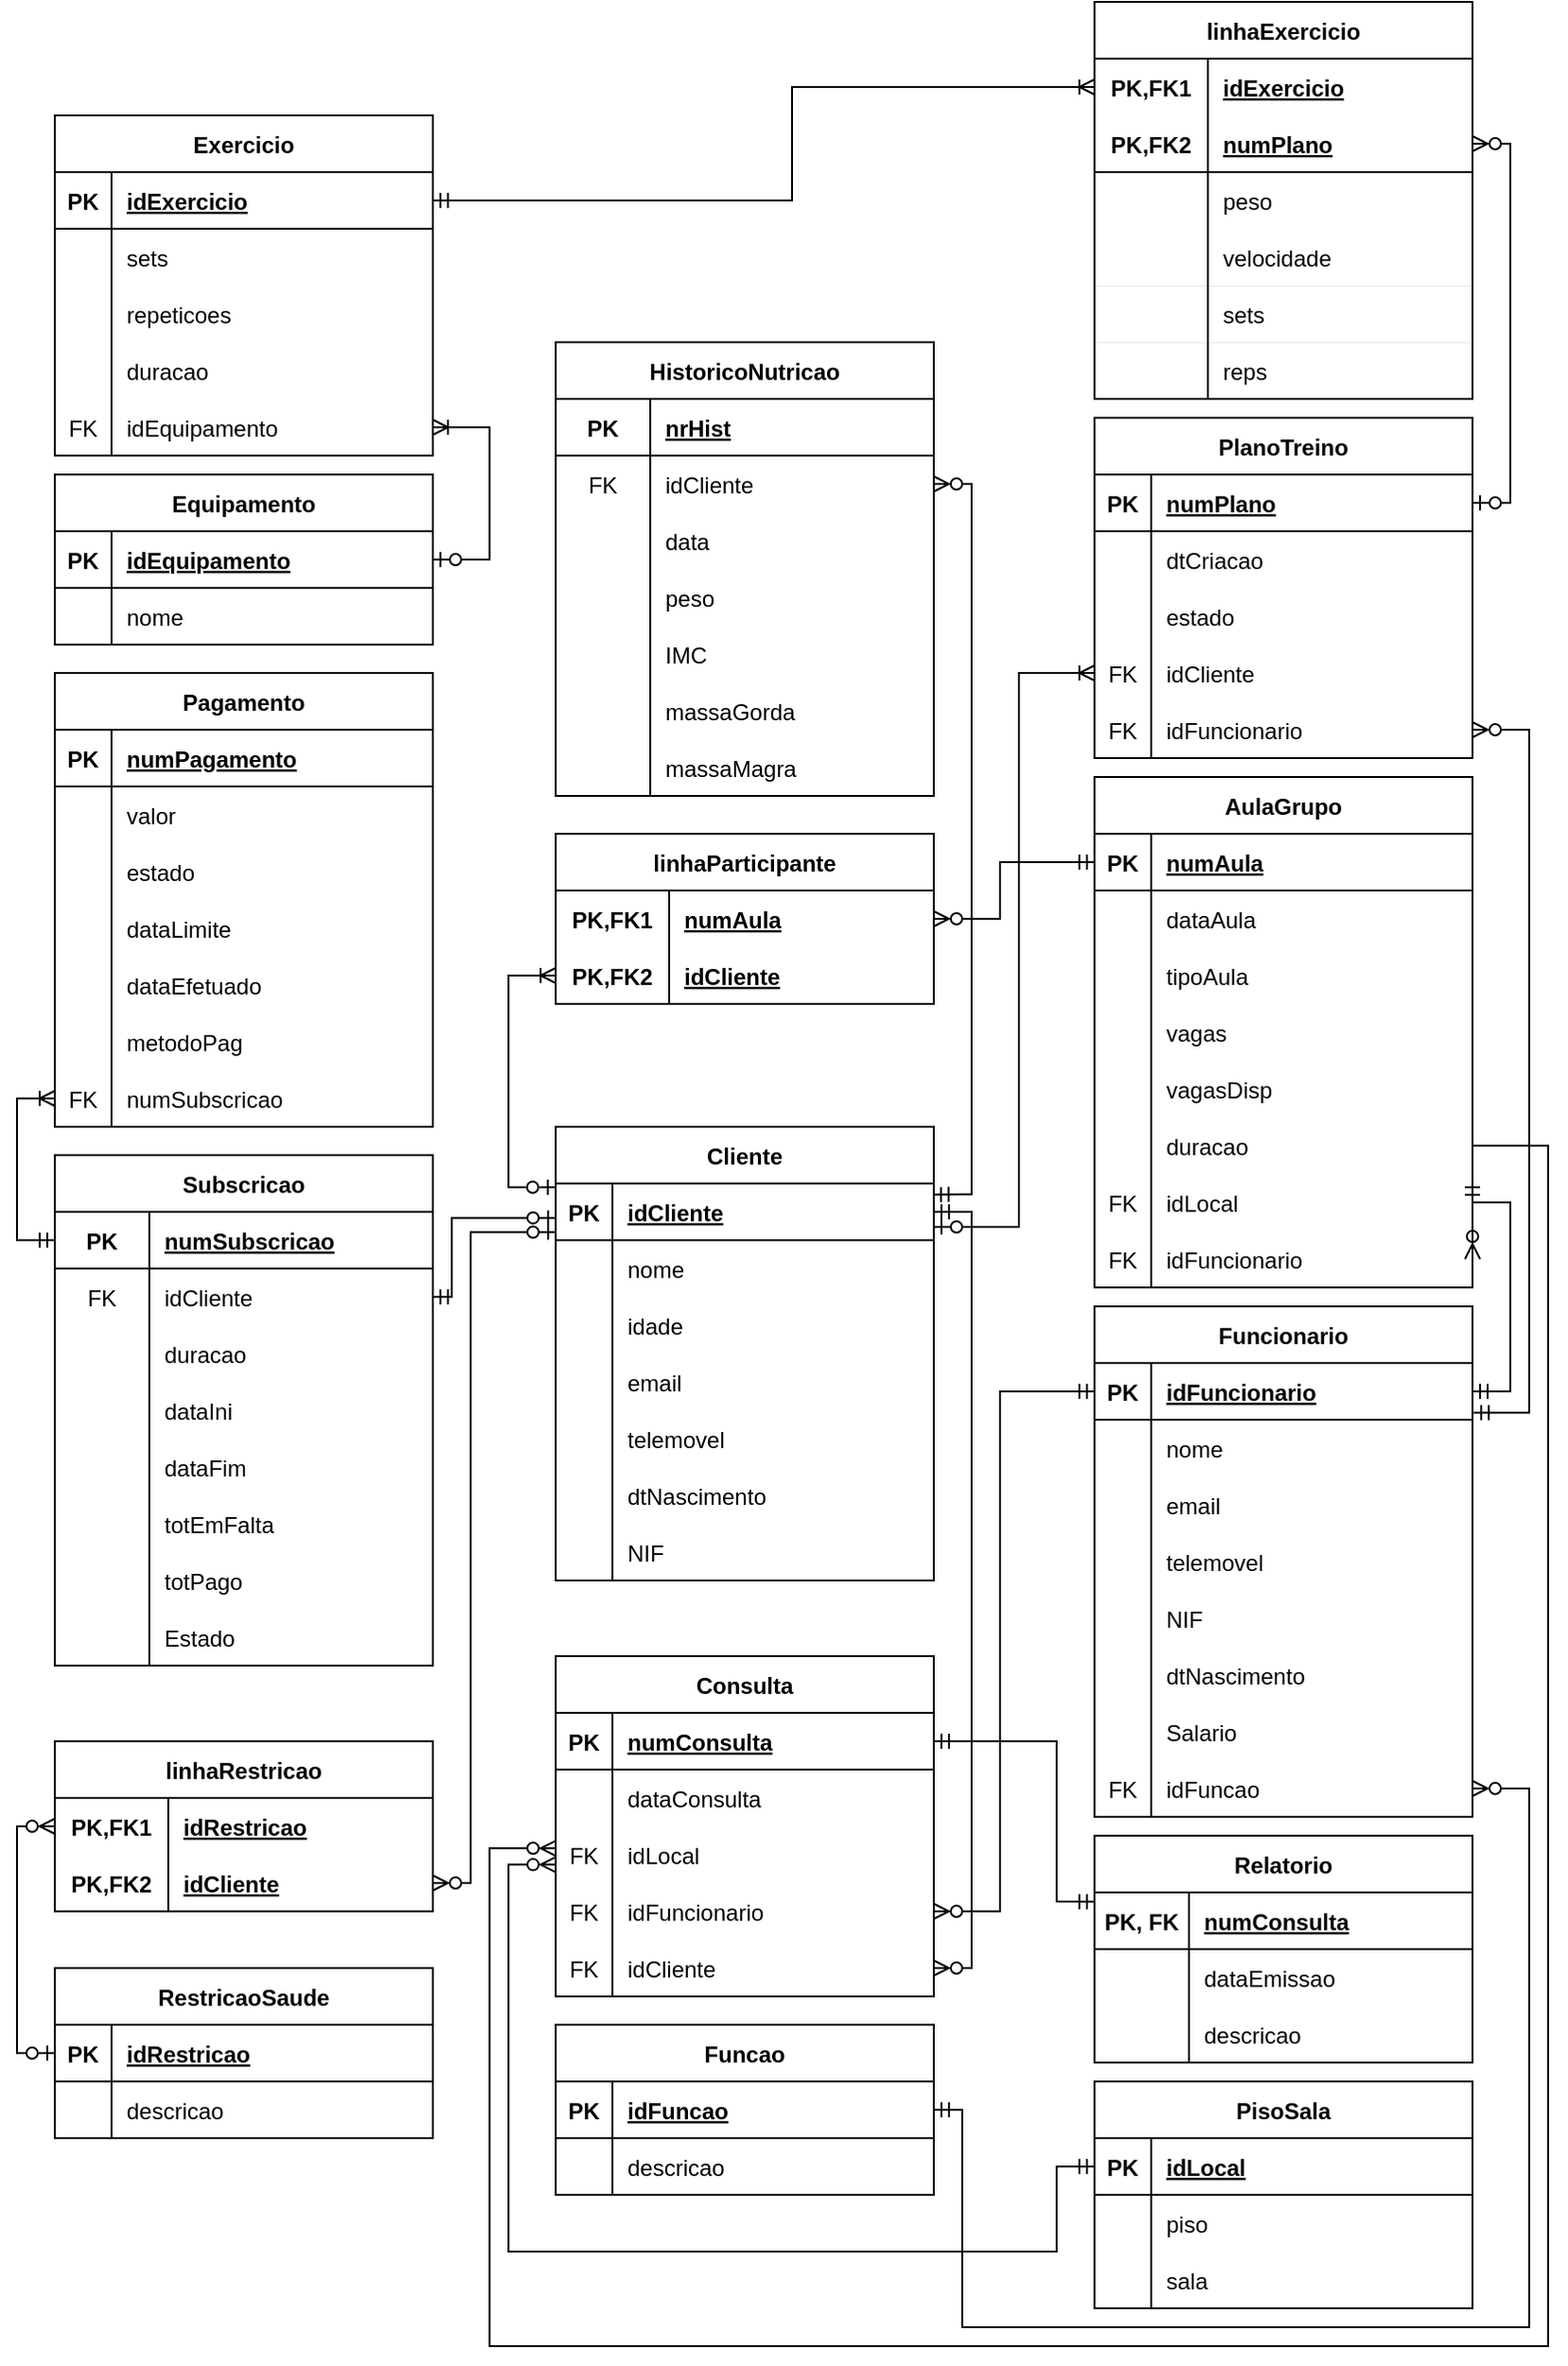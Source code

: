 <mxfile version="20.3.0" type="device"><diagram id="R2lEEEUBdFMjLlhIrx00" name="Page-1"><mxGraphModel dx="2012" dy="1683" grid="1" gridSize="10" guides="1" tooltips="1" connect="1" arrows="1" fold="1" page="1" pageScale="1" pageWidth="850" pageHeight="1100" math="0" shadow="0" extFonts="Permanent Marker^https://fonts.googleapis.com/css?family=Permanent+Marker"><root><mxCell id="0"/><mxCell id="1" parent="0"/><mxCell id="H94dBP9NaQBs-wvvis7C-35" style="edgeStyle=orthogonalEdgeStyle;rounded=0;orthogonalLoop=1;jettySize=auto;html=1;entryX=1;entryY=0.5;entryDx=0;entryDy=0;endArrow=ERzeroToMany;endFill=0;startArrow=ERmandOne;startFill=0;exitX=0.999;exitY=0.194;exitDx=0;exitDy=0;exitPerimeter=0;" parent="1" source="VsO-NffV-NhsEcLxqZYd-2" target="VsO-NffV-NhsEcLxqZYd-122" edge="1"><mxGeometry relative="1" as="geometry"><mxPoint x="-310" y="420" as="sourcePoint"/></mxGeometry></mxCell><mxCell id="H94dBP9NaQBs-wvvis7C-36" style="edgeStyle=orthogonalEdgeStyle;rounded=0;orthogonalLoop=1;jettySize=auto;html=1;exitX=1;exitY=0.767;exitDx=0;exitDy=0;entryX=0;entryY=0.5;entryDx=0;entryDy=0;endArrow=ERoneToMany;endFill=0;startArrow=ERzeroToOne;startFill=0;exitPerimeter=0;" parent="1" source="VsO-NffV-NhsEcLxqZYd-2" target="5Nnjo9EEErXEoz_s9rmn-1" edge="1"><mxGeometry relative="1" as="geometry"><Array as="points"><mxPoint x="-280" y="448"/><mxPoint x="-280" y="155"/></Array></mxGeometry></mxCell><mxCell id="H94dBP9NaQBs-wvvis7C-34" style="edgeStyle=orthogonalEdgeStyle;rounded=0;orthogonalLoop=1;jettySize=auto;html=1;entryX=0;entryY=0.607;entryDx=0;entryDy=0;endArrow=ERzeroToOne;endFill=0;exitX=1;exitY=0.5;exitDx=0;exitDy=0;startArrow=ERmandOne;startFill=0;entryPerimeter=0;" parent="1" source="VsO-NffV-NhsEcLxqZYd-70" target="VsO-NffV-NhsEcLxqZYd-2" edge="1"><mxGeometry relative="1" as="geometry"><Array as="points"><mxPoint x="-580" y="485"/><mxPoint x="-580" y="443"/></Array></mxGeometry></mxCell><mxCell id="H94dBP9NaQBs-wvvis7C-32" style="edgeStyle=orthogonalEdgeStyle;rounded=0;orthogonalLoop=1;jettySize=auto;html=1;exitX=0;exitY=0.5;exitDx=0;exitDy=0;entryX=1;entryY=0.5;entryDx=0;entryDy=0;endArrow=ERzeroToMany;endFill=0;startArrow=ERmandOne;startFill=0;" parent="1" source="VsO-NffV-NhsEcLxqZYd-28" target="VsO-NffV-NhsEcLxqZYd-144" edge="1"><mxGeometry relative="1" as="geometry"><Array as="points"><mxPoint x="-290" y="535"/><mxPoint x="-290" y="810"/></Array></mxGeometry></mxCell><mxCell id="H94dBP9NaQBs-wvvis7C-41" style="edgeStyle=orthogonalEdgeStyle;rounded=0;orthogonalLoop=1;jettySize=auto;html=1;endArrow=ERmandOne;endFill=0;exitX=1;exitY=0.5;exitDx=0;exitDy=0;startArrow=ERzeroToMany;startFill=0;entryX=1.003;entryY=0.873;entryDx=0;entryDy=0;entryPerimeter=0;" parent="1" source="VsO-NffV-NhsEcLxqZYd-63" target="VsO-NffV-NhsEcLxqZYd-28" edge="1"><mxGeometry relative="1" as="geometry"><mxPoint x="-30" y="560" as="targetPoint"/><Array as="points"><mxPoint x="-10" y="185"/><mxPoint x="-10" y="546"/></Array></mxGeometry></mxCell><mxCell id="H94dBP9NaQBs-wvvis7C-42" style="edgeStyle=orthogonalEdgeStyle;rounded=0;orthogonalLoop=1;jettySize=auto;html=1;entryX=1;entryY=0.5;entryDx=0;entryDy=0;endArrow=ERmandOne;endFill=0;startArrow=ERzeroToMany;startFill=0;exitX=1;exitY=0.5;exitDx=0;exitDy=0;" parent="1" source="VsO-NffV-NhsEcLxqZYd-102" target="VsO-NffV-NhsEcLxqZYd-28" edge="1"><mxGeometry relative="1" as="geometry"><Array as="points"><mxPoint x="-20" y="435"/><mxPoint x="-20" y="535"/></Array></mxGeometry></mxCell><mxCell id="VsO-NffV-NhsEcLxqZYd-1" value="Cliente" style="shape=table;startSize=30;container=1;collapsible=1;childLayout=tableLayout;fixedRows=1;rowLines=0;fontStyle=1;align=center;resizeLast=1;" parent="1" vertex="1"><mxGeometry x="-525" y="395" width="200" height="240" as="geometry"/></mxCell><mxCell id="VsO-NffV-NhsEcLxqZYd-2" value="" style="shape=tableRow;horizontal=0;startSize=0;swimlaneHead=0;swimlaneBody=0;fillColor=none;collapsible=0;dropTarget=0;points=[[0,0.5],[1,0.5]];portConstraint=eastwest;top=0;left=0;right=0;bottom=1;" parent="VsO-NffV-NhsEcLxqZYd-1" vertex="1"><mxGeometry y="30" width="200" height="30" as="geometry"/></mxCell><mxCell id="VsO-NffV-NhsEcLxqZYd-3" value="PK" style="shape=partialRectangle;connectable=0;fillColor=none;top=0;left=0;bottom=0;right=0;fontStyle=1;overflow=hidden;" parent="VsO-NffV-NhsEcLxqZYd-2" vertex="1"><mxGeometry width="30" height="30" as="geometry"><mxRectangle width="30" height="30" as="alternateBounds"/></mxGeometry></mxCell><mxCell id="VsO-NffV-NhsEcLxqZYd-4" value="idCliente" style="shape=partialRectangle;connectable=0;fillColor=none;top=0;left=0;bottom=0;right=0;align=left;spacingLeft=6;fontStyle=5;overflow=hidden;" parent="VsO-NffV-NhsEcLxqZYd-2" vertex="1"><mxGeometry x="30" width="170" height="30" as="geometry"><mxRectangle width="170" height="30" as="alternateBounds"/></mxGeometry></mxCell><mxCell id="VsO-NffV-NhsEcLxqZYd-5" value="" style="shape=tableRow;horizontal=0;startSize=0;swimlaneHead=0;swimlaneBody=0;fillColor=none;collapsible=0;dropTarget=0;points=[[0,0.5],[1,0.5]];portConstraint=eastwest;top=0;left=0;right=0;bottom=0;" parent="VsO-NffV-NhsEcLxqZYd-1" vertex="1"><mxGeometry y="60" width="200" height="30" as="geometry"/></mxCell><mxCell id="VsO-NffV-NhsEcLxqZYd-6" value="" style="shape=partialRectangle;connectable=0;fillColor=none;top=0;left=0;bottom=0;right=0;editable=1;overflow=hidden;" parent="VsO-NffV-NhsEcLxqZYd-5" vertex="1"><mxGeometry width="30" height="30" as="geometry"><mxRectangle width="30" height="30" as="alternateBounds"/></mxGeometry></mxCell><mxCell id="VsO-NffV-NhsEcLxqZYd-7" value="nome  " style="shape=partialRectangle;connectable=0;fillColor=none;top=0;left=0;bottom=0;right=0;align=left;spacingLeft=6;overflow=hidden;" parent="VsO-NffV-NhsEcLxqZYd-5" vertex="1"><mxGeometry x="30" width="170" height="30" as="geometry"><mxRectangle width="170" height="30" as="alternateBounds"/></mxGeometry></mxCell><mxCell id="VsO-NffV-NhsEcLxqZYd-8" value="" style="shape=tableRow;horizontal=0;startSize=0;swimlaneHead=0;swimlaneBody=0;fillColor=none;collapsible=0;dropTarget=0;points=[[0,0.5],[1,0.5]];portConstraint=eastwest;top=0;left=0;right=0;bottom=0;" parent="VsO-NffV-NhsEcLxqZYd-1" vertex="1"><mxGeometry y="90" width="200" height="30" as="geometry"/></mxCell><mxCell id="VsO-NffV-NhsEcLxqZYd-9" value="" style="shape=partialRectangle;connectable=0;fillColor=none;top=0;left=0;bottom=0;right=0;editable=1;overflow=hidden;" parent="VsO-NffV-NhsEcLxqZYd-8" vertex="1"><mxGeometry width="30" height="30" as="geometry"><mxRectangle width="30" height="30" as="alternateBounds"/></mxGeometry></mxCell><mxCell id="VsO-NffV-NhsEcLxqZYd-10" value="idade" style="shape=partialRectangle;connectable=0;fillColor=none;top=0;left=0;bottom=0;right=0;align=left;spacingLeft=6;overflow=hidden;" parent="VsO-NffV-NhsEcLxqZYd-8" vertex="1"><mxGeometry x="30" width="170" height="30" as="geometry"><mxRectangle width="170" height="30" as="alternateBounds"/></mxGeometry></mxCell><mxCell id="VsO-NffV-NhsEcLxqZYd-11" value="" style="shape=tableRow;horizontal=0;startSize=0;swimlaneHead=0;swimlaneBody=0;fillColor=none;collapsible=0;dropTarget=0;points=[[0,0.5],[1,0.5]];portConstraint=eastwest;top=0;left=0;right=0;bottom=0;" parent="VsO-NffV-NhsEcLxqZYd-1" vertex="1"><mxGeometry y="120" width="200" height="30" as="geometry"/></mxCell><mxCell id="VsO-NffV-NhsEcLxqZYd-12" value="" style="shape=partialRectangle;connectable=0;fillColor=none;top=0;left=0;bottom=0;right=0;editable=1;overflow=hidden;" parent="VsO-NffV-NhsEcLxqZYd-11" vertex="1"><mxGeometry width="30" height="30" as="geometry"><mxRectangle width="30" height="30" as="alternateBounds"/></mxGeometry></mxCell><mxCell id="VsO-NffV-NhsEcLxqZYd-13" value="email" style="shape=partialRectangle;connectable=0;fillColor=none;top=0;left=0;bottom=0;right=0;align=left;spacingLeft=6;overflow=hidden;" parent="VsO-NffV-NhsEcLxqZYd-11" vertex="1"><mxGeometry x="30" width="170" height="30" as="geometry"><mxRectangle width="170" height="30" as="alternateBounds"/></mxGeometry></mxCell><mxCell id="VsO-NffV-NhsEcLxqZYd-150" value="" style="shape=tableRow;horizontal=0;startSize=0;swimlaneHead=0;swimlaneBody=0;fillColor=none;collapsible=0;dropTarget=0;points=[[0,0.5],[1,0.5]];portConstraint=eastwest;top=0;left=0;right=0;bottom=0;" parent="VsO-NffV-NhsEcLxqZYd-1" vertex="1"><mxGeometry y="150" width="200" height="30" as="geometry"/></mxCell><mxCell id="VsO-NffV-NhsEcLxqZYd-151" value="" style="shape=partialRectangle;connectable=0;fillColor=none;top=0;left=0;bottom=0;right=0;editable=1;overflow=hidden;" parent="VsO-NffV-NhsEcLxqZYd-150" vertex="1"><mxGeometry width="30" height="30" as="geometry"><mxRectangle width="30" height="30" as="alternateBounds"/></mxGeometry></mxCell><mxCell id="VsO-NffV-NhsEcLxqZYd-152" value="telemovel" style="shape=partialRectangle;connectable=0;fillColor=none;top=0;left=0;bottom=0;right=0;align=left;spacingLeft=6;overflow=hidden;" parent="VsO-NffV-NhsEcLxqZYd-150" vertex="1"><mxGeometry x="30" width="170" height="30" as="geometry"><mxRectangle width="170" height="30" as="alternateBounds"/></mxGeometry></mxCell><mxCell id="VsO-NffV-NhsEcLxqZYd-156" value="" style="shape=tableRow;horizontal=0;startSize=0;swimlaneHead=0;swimlaneBody=0;fillColor=none;collapsible=0;dropTarget=0;points=[[0,0.5],[1,0.5]];portConstraint=eastwest;top=0;left=0;right=0;bottom=0;" parent="VsO-NffV-NhsEcLxqZYd-1" vertex="1"><mxGeometry y="180" width="200" height="30" as="geometry"/></mxCell><mxCell id="VsO-NffV-NhsEcLxqZYd-157" value="" style="shape=partialRectangle;connectable=0;fillColor=none;top=0;left=0;bottom=0;right=0;editable=1;overflow=hidden;" parent="VsO-NffV-NhsEcLxqZYd-156" vertex="1"><mxGeometry width="30" height="30" as="geometry"><mxRectangle width="30" height="30" as="alternateBounds"/></mxGeometry></mxCell><mxCell id="VsO-NffV-NhsEcLxqZYd-158" value="dtNascimento" style="shape=partialRectangle;connectable=0;fillColor=none;top=0;left=0;bottom=0;right=0;align=left;spacingLeft=6;overflow=hidden;" parent="VsO-NffV-NhsEcLxqZYd-156" vertex="1"><mxGeometry x="30" width="170" height="30" as="geometry"><mxRectangle width="170" height="30" as="alternateBounds"/></mxGeometry></mxCell><mxCell id="VsO-NffV-NhsEcLxqZYd-153" value="" style="shape=tableRow;horizontal=0;startSize=0;swimlaneHead=0;swimlaneBody=0;fillColor=none;collapsible=0;dropTarget=0;points=[[0,0.5],[1,0.5]];portConstraint=eastwest;top=0;left=0;right=0;bottom=0;" parent="VsO-NffV-NhsEcLxqZYd-1" vertex="1"><mxGeometry y="210" width="200" height="30" as="geometry"/></mxCell><mxCell id="VsO-NffV-NhsEcLxqZYd-154" value="" style="shape=partialRectangle;connectable=0;fillColor=none;top=0;left=0;bottom=0;right=0;editable=1;overflow=hidden;" parent="VsO-NffV-NhsEcLxqZYd-153" vertex="1"><mxGeometry width="30" height="30" as="geometry"><mxRectangle width="30" height="30" as="alternateBounds"/></mxGeometry></mxCell><mxCell id="VsO-NffV-NhsEcLxqZYd-155" value="NIF" style="shape=partialRectangle;connectable=0;fillColor=none;top=0;left=0;bottom=0;right=0;align=left;spacingLeft=6;overflow=hidden;" parent="VsO-NffV-NhsEcLxqZYd-153" vertex="1"><mxGeometry x="30" width="170" height="30" as="geometry"><mxRectangle width="170" height="30" as="alternateBounds"/></mxGeometry></mxCell><mxCell id="VsO-NffV-NhsEcLxqZYd-14" value="linhaRestricao" style="shape=table;startSize=30;container=1;collapsible=1;childLayout=tableLayout;fixedRows=1;rowLines=0;fontStyle=1;align=center;resizeLast=1;" parent="1" vertex="1"><mxGeometry x="-790.01" y="720" width="200" height="90" as="geometry"/></mxCell><mxCell id="VsO-NffV-NhsEcLxqZYd-15" value="" style="shape=tableRow;horizontal=0;startSize=0;swimlaneHead=0;swimlaneBody=0;fillColor=none;collapsible=0;dropTarget=0;points=[[0,0.5],[1,0.5]];portConstraint=eastwest;top=0;left=0;right=0;bottom=0;" parent="VsO-NffV-NhsEcLxqZYd-14" vertex="1"><mxGeometry y="30" width="200" height="30" as="geometry"/></mxCell><mxCell id="VsO-NffV-NhsEcLxqZYd-16" value="PK,FK1" style="shape=partialRectangle;connectable=0;fillColor=none;top=0;left=0;bottom=0;right=0;fontStyle=1;overflow=hidden;" parent="VsO-NffV-NhsEcLxqZYd-15" vertex="1"><mxGeometry width="60" height="30" as="geometry"><mxRectangle width="60" height="30" as="alternateBounds"/></mxGeometry></mxCell><mxCell id="VsO-NffV-NhsEcLxqZYd-17" value="idRestricao" style="shape=partialRectangle;connectable=0;fillColor=none;top=0;left=0;bottom=0;right=0;align=left;spacingLeft=6;fontStyle=5;overflow=hidden;" parent="VsO-NffV-NhsEcLxqZYd-15" vertex="1"><mxGeometry x="60" width="140" height="30" as="geometry"><mxRectangle width="140" height="30" as="alternateBounds"/></mxGeometry></mxCell><mxCell id="VsO-NffV-NhsEcLxqZYd-18" value="" style="shape=tableRow;horizontal=0;startSize=0;swimlaneHead=0;swimlaneBody=0;fillColor=none;collapsible=0;dropTarget=0;points=[[0,0.5],[1,0.5]];portConstraint=eastwest;top=0;left=0;right=0;bottom=1;" parent="VsO-NffV-NhsEcLxqZYd-14" vertex="1"><mxGeometry y="60" width="200" height="30" as="geometry"/></mxCell><mxCell id="VsO-NffV-NhsEcLxqZYd-19" value="PK,FK2" style="shape=partialRectangle;connectable=0;fillColor=none;top=0;left=0;bottom=0;right=0;fontStyle=1;overflow=hidden;" parent="VsO-NffV-NhsEcLxqZYd-18" vertex="1"><mxGeometry width="60" height="30" as="geometry"><mxRectangle width="60" height="30" as="alternateBounds"/></mxGeometry></mxCell><mxCell id="VsO-NffV-NhsEcLxqZYd-20" value="idCliente" style="shape=partialRectangle;connectable=0;fillColor=none;top=0;left=0;bottom=0;right=0;align=left;spacingLeft=6;fontStyle=5;overflow=hidden;" parent="VsO-NffV-NhsEcLxqZYd-18" vertex="1"><mxGeometry x="60" width="140" height="30" as="geometry"><mxRectangle width="140" height="30" as="alternateBounds"/></mxGeometry></mxCell><mxCell id="VsO-NffV-NhsEcLxqZYd-27" value="Funcionario" style="shape=table;startSize=30;container=1;collapsible=1;childLayout=tableLayout;fixedRows=1;rowLines=0;fontStyle=1;align=center;resizeLast=1;" parent="1" vertex="1"><mxGeometry x="-240" y="490" width="200" height="270" as="geometry"/></mxCell><mxCell id="VsO-NffV-NhsEcLxqZYd-28" value="" style="shape=tableRow;horizontal=0;startSize=0;swimlaneHead=0;swimlaneBody=0;fillColor=none;collapsible=0;dropTarget=0;points=[[0,0.5],[1,0.5]];portConstraint=eastwest;top=0;left=0;right=0;bottom=1;" parent="VsO-NffV-NhsEcLxqZYd-27" vertex="1"><mxGeometry y="30" width="200" height="30" as="geometry"/></mxCell><mxCell id="VsO-NffV-NhsEcLxqZYd-29" value="PK" style="shape=partialRectangle;connectable=0;fillColor=none;top=0;left=0;bottom=0;right=0;fontStyle=1;overflow=hidden;" parent="VsO-NffV-NhsEcLxqZYd-28" vertex="1"><mxGeometry width="30" height="30" as="geometry"><mxRectangle width="30" height="30" as="alternateBounds"/></mxGeometry></mxCell><mxCell id="VsO-NffV-NhsEcLxqZYd-30" value="idFuncionario" style="shape=partialRectangle;connectable=0;fillColor=none;top=0;left=0;bottom=0;right=0;align=left;spacingLeft=6;fontStyle=5;overflow=hidden;" parent="VsO-NffV-NhsEcLxqZYd-28" vertex="1"><mxGeometry x="30" width="170" height="30" as="geometry"><mxRectangle width="170" height="30" as="alternateBounds"/></mxGeometry></mxCell><mxCell id="VsO-NffV-NhsEcLxqZYd-34" value="" style="shape=tableRow;horizontal=0;startSize=0;swimlaneHead=0;swimlaneBody=0;fillColor=none;collapsible=0;dropTarget=0;points=[[0,0.5],[1,0.5]];portConstraint=eastwest;top=0;left=0;right=0;bottom=0;" parent="VsO-NffV-NhsEcLxqZYd-27" vertex="1"><mxGeometry y="60" width="200" height="30" as="geometry"/></mxCell><mxCell id="VsO-NffV-NhsEcLxqZYd-35" value="" style="shape=partialRectangle;connectable=0;fillColor=none;top=0;left=0;bottom=0;right=0;editable=1;overflow=hidden;" parent="VsO-NffV-NhsEcLxqZYd-34" vertex="1"><mxGeometry width="30" height="30" as="geometry"><mxRectangle width="30" height="30" as="alternateBounds"/></mxGeometry></mxCell><mxCell id="VsO-NffV-NhsEcLxqZYd-36" value="nome" style="shape=partialRectangle;connectable=0;fillColor=none;top=0;left=0;bottom=0;right=0;align=left;spacingLeft=6;overflow=hidden;" parent="VsO-NffV-NhsEcLxqZYd-34" vertex="1"><mxGeometry x="30" width="170" height="30" as="geometry"><mxRectangle width="170" height="30" as="alternateBounds"/></mxGeometry></mxCell><mxCell id="VsO-NffV-NhsEcLxqZYd-37" value="" style="shape=tableRow;horizontal=0;startSize=0;swimlaneHead=0;swimlaneBody=0;fillColor=none;collapsible=0;dropTarget=0;points=[[0,0.5],[1,0.5]];portConstraint=eastwest;top=0;left=0;right=0;bottom=0;" parent="VsO-NffV-NhsEcLxqZYd-27" vertex="1"><mxGeometry y="90" width="200" height="30" as="geometry"/></mxCell><mxCell id="VsO-NffV-NhsEcLxqZYd-38" value="" style="shape=partialRectangle;connectable=0;fillColor=none;top=0;left=0;bottom=0;right=0;editable=1;overflow=hidden;" parent="VsO-NffV-NhsEcLxqZYd-37" vertex="1"><mxGeometry width="30" height="30" as="geometry"><mxRectangle width="30" height="30" as="alternateBounds"/></mxGeometry></mxCell><mxCell id="VsO-NffV-NhsEcLxqZYd-39" value="email" style="shape=partialRectangle;connectable=0;fillColor=none;top=0;left=0;bottom=0;right=0;align=left;spacingLeft=6;overflow=hidden;" parent="VsO-NffV-NhsEcLxqZYd-37" vertex="1"><mxGeometry x="30" width="170" height="30" as="geometry"><mxRectangle width="170" height="30" as="alternateBounds"/></mxGeometry></mxCell><mxCell id="VsO-NffV-NhsEcLxqZYd-162" value="" style="shape=tableRow;horizontal=0;startSize=0;swimlaneHead=0;swimlaneBody=0;fillColor=none;collapsible=0;dropTarget=0;points=[[0,0.5],[1,0.5]];portConstraint=eastwest;top=0;left=0;right=0;bottom=0;" parent="VsO-NffV-NhsEcLxqZYd-27" vertex="1"><mxGeometry y="120" width="200" height="30" as="geometry"/></mxCell><mxCell id="VsO-NffV-NhsEcLxqZYd-163" value="" style="shape=partialRectangle;connectable=0;fillColor=none;top=0;left=0;bottom=0;right=0;editable=1;overflow=hidden;" parent="VsO-NffV-NhsEcLxqZYd-162" vertex="1"><mxGeometry width="30" height="30" as="geometry"><mxRectangle width="30" height="30" as="alternateBounds"/></mxGeometry></mxCell><mxCell id="VsO-NffV-NhsEcLxqZYd-164" value="telemovel" style="shape=partialRectangle;connectable=0;fillColor=none;top=0;left=0;bottom=0;right=0;align=left;spacingLeft=6;overflow=hidden;" parent="VsO-NffV-NhsEcLxqZYd-162" vertex="1"><mxGeometry x="30" width="170" height="30" as="geometry"><mxRectangle width="170" height="30" as="alternateBounds"/></mxGeometry></mxCell><mxCell id="VsO-NffV-NhsEcLxqZYd-165" value="" style="shape=tableRow;horizontal=0;startSize=0;swimlaneHead=0;swimlaneBody=0;fillColor=none;collapsible=0;dropTarget=0;points=[[0,0.5],[1,0.5]];portConstraint=eastwest;top=0;left=0;right=0;bottom=0;" parent="VsO-NffV-NhsEcLxqZYd-27" vertex="1"><mxGeometry y="150" width="200" height="30" as="geometry"/></mxCell><mxCell id="VsO-NffV-NhsEcLxqZYd-166" value="" style="shape=partialRectangle;connectable=0;fillColor=none;top=0;left=0;bottom=0;right=0;editable=1;overflow=hidden;" parent="VsO-NffV-NhsEcLxqZYd-165" vertex="1"><mxGeometry width="30" height="30" as="geometry"><mxRectangle width="30" height="30" as="alternateBounds"/></mxGeometry></mxCell><mxCell id="VsO-NffV-NhsEcLxqZYd-167" value="NIF" style="shape=partialRectangle;connectable=0;fillColor=none;top=0;left=0;bottom=0;right=0;align=left;spacingLeft=6;overflow=hidden;" parent="VsO-NffV-NhsEcLxqZYd-165" vertex="1"><mxGeometry x="30" width="170" height="30" as="geometry"><mxRectangle width="170" height="30" as="alternateBounds"/></mxGeometry></mxCell><mxCell id="VsO-NffV-NhsEcLxqZYd-168" value="" style="shape=tableRow;horizontal=0;startSize=0;swimlaneHead=0;swimlaneBody=0;fillColor=none;collapsible=0;dropTarget=0;points=[[0,0.5],[1,0.5]];portConstraint=eastwest;top=0;left=0;right=0;bottom=0;" parent="VsO-NffV-NhsEcLxqZYd-27" vertex="1"><mxGeometry y="180" width="200" height="30" as="geometry"/></mxCell><mxCell id="VsO-NffV-NhsEcLxqZYd-169" value="" style="shape=partialRectangle;connectable=0;fillColor=none;top=0;left=0;bottom=0;right=0;editable=1;overflow=hidden;" parent="VsO-NffV-NhsEcLxqZYd-168" vertex="1"><mxGeometry width="30" height="30" as="geometry"><mxRectangle width="30" height="30" as="alternateBounds"/></mxGeometry></mxCell><mxCell id="VsO-NffV-NhsEcLxqZYd-170" value="dtNascimento" style="shape=partialRectangle;connectable=0;fillColor=none;top=0;left=0;bottom=0;right=0;align=left;spacingLeft=6;overflow=hidden;" parent="VsO-NffV-NhsEcLxqZYd-168" vertex="1"><mxGeometry x="30" width="170" height="30" as="geometry"><mxRectangle width="170" height="30" as="alternateBounds"/></mxGeometry></mxCell><mxCell id="VsO-NffV-NhsEcLxqZYd-171" value="" style="shape=tableRow;horizontal=0;startSize=0;swimlaneHead=0;swimlaneBody=0;fillColor=none;collapsible=0;dropTarget=0;points=[[0,0.5],[1,0.5]];portConstraint=eastwest;top=0;left=0;right=0;bottom=0;" parent="VsO-NffV-NhsEcLxqZYd-27" vertex="1"><mxGeometry y="210" width="200" height="30" as="geometry"/></mxCell><mxCell id="VsO-NffV-NhsEcLxqZYd-172" value="" style="shape=partialRectangle;connectable=0;fillColor=none;top=0;left=0;bottom=0;right=0;editable=1;overflow=hidden;" parent="VsO-NffV-NhsEcLxqZYd-171" vertex="1"><mxGeometry width="30" height="30" as="geometry"><mxRectangle width="30" height="30" as="alternateBounds"/></mxGeometry></mxCell><mxCell id="VsO-NffV-NhsEcLxqZYd-173" value="Salario" style="shape=partialRectangle;connectable=0;fillColor=none;top=0;left=0;bottom=0;right=0;align=left;spacingLeft=6;overflow=hidden;" parent="VsO-NffV-NhsEcLxqZYd-171" vertex="1"><mxGeometry x="30" width="170" height="30" as="geometry"><mxRectangle width="170" height="30" as="alternateBounds"/></mxGeometry></mxCell><mxCell id="VsO-NffV-NhsEcLxqZYd-31" value="" style="shape=tableRow;horizontal=0;startSize=0;swimlaneHead=0;swimlaneBody=0;fillColor=none;collapsible=0;dropTarget=0;points=[[0,0.5],[1,0.5]];portConstraint=eastwest;top=0;left=0;right=0;bottom=0;" parent="VsO-NffV-NhsEcLxqZYd-27" vertex="1"><mxGeometry y="240" width="200" height="30" as="geometry"/></mxCell><mxCell id="VsO-NffV-NhsEcLxqZYd-32" value="FK" style="shape=partialRectangle;connectable=0;fillColor=none;top=0;left=0;bottom=0;right=0;editable=1;overflow=hidden;" parent="VsO-NffV-NhsEcLxqZYd-31" vertex="1"><mxGeometry width="30" height="30" as="geometry"><mxRectangle width="30" height="30" as="alternateBounds"/></mxGeometry></mxCell><mxCell id="VsO-NffV-NhsEcLxqZYd-33" value="idFuncao" style="shape=partialRectangle;connectable=0;fillColor=none;top=0;left=0;bottom=0;right=0;align=left;spacingLeft=6;overflow=hidden;" parent="VsO-NffV-NhsEcLxqZYd-31" vertex="1"><mxGeometry x="30" width="170" height="30" as="geometry"><mxRectangle width="170" height="30" as="alternateBounds"/></mxGeometry></mxCell><mxCell id="VsO-NffV-NhsEcLxqZYd-40" value="RestricaoSaude" style="shape=table;startSize=30;container=1;collapsible=1;childLayout=tableLayout;fixedRows=1;rowLines=0;fontStyle=1;align=center;resizeLast=1;" parent="1" vertex="1"><mxGeometry x="-790.01" y="840" width="200" height="90" as="geometry"/></mxCell><mxCell id="VsO-NffV-NhsEcLxqZYd-41" value="" style="shape=tableRow;horizontal=0;startSize=0;swimlaneHead=0;swimlaneBody=0;fillColor=none;collapsible=0;dropTarget=0;points=[[0,0.5],[1,0.5]];portConstraint=eastwest;top=0;left=0;right=0;bottom=1;" parent="VsO-NffV-NhsEcLxqZYd-40" vertex="1"><mxGeometry y="30" width="200" height="30" as="geometry"/></mxCell><mxCell id="VsO-NffV-NhsEcLxqZYd-42" value="PK" style="shape=partialRectangle;connectable=0;fillColor=none;top=0;left=0;bottom=0;right=0;fontStyle=1;overflow=hidden;" parent="VsO-NffV-NhsEcLxqZYd-41" vertex="1"><mxGeometry width="30" height="30" as="geometry"><mxRectangle width="30" height="30" as="alternateBounds"/></mxGeometry></mxCell><mxCell id="VsO-NffV-NhsEcLxqZYd-43" value="idRestricao" style="shape=partialRectangle;connectable=0;fillColor=none;top=0;left=0;bottom=0;right=0;align=left;spacingLeft=6;fontStyle=5;overflow=hidden;" parent="VsO-NffV-NhsEcLxqZYd-41" vertex="1"><mxGeometry x="30" width="170" height="30" as="geometry"><mxRectangle width="170" height="30" as="alternateBounds"/></mxGeometry></mxCell><mxCell id="VsO-NffV-NhsEcLxqZYd-44" value="" style="shape=tableRow;horizontal=0;startSize=0;swimlaneHead=0;swimlaneBody=0;fillColor=none;collapsible=0;dropTarget=0;points=[[0,0.5],[1,0.5]];portConstraint=eastwest;top=0;left=0;right=0;bottom=0;" parent="VsO-NffV-NhsEcLxqZYd-40" vertex="1"><mxGeometry y="60" width="200" height="30" as="geometry"/></mxCell><mxCell id="VsO-NffV-NhsEcLxqZYd-45" value="" style="shape=partialRectangle;connectable=0;fillColor=none;top=0;left=0;bottom=0;right=0;editable=1;overflow=hidden;" parent="VsO-NffV-NhsEcLxqZYd-44" vertex="1"><mxGeometry width="30" height="30" as="geometry"><mxRectangle width="30" height="30" as="alternateBounds"/></mxGeometry></mxCell><mxCell id="VsO-NffV-NhsEcLxqZYd-46" value="descricao" style="shape=partialRectangle;connectable=0;fillColor=none;top=0;left=0;bottom=0;right=0;align=left;spacingLeft=6;overflow=hidden;" parent="VsO-NffV-NhsEcLxqZYd-44" vertex="1"><mxGeometry x="30" width="170" height="30" as="geometry"><mxRectangle width="170" height="30" as="alternateBounds"/></mxGeometry></mxCell><mxCell id="VsO-NffV-NhsEcLxqZYd-53" value="PlanoTreino" style="shape=table;startSize=30;container=1;collapsible=1;childLayout=tableLayout;fixedRows=1;rowLines=0;fontStyle=1;align=center;resizeLast=1;" parent="1" vertex="1"><mxGeometry x="-240" y="20" width="200" height="180" as="geometry"/></mxCell><mxCell id="VsO-NffV-NhsEcLxqZYd-54" value="" style="shape=tableRow;horizontal=0;startSize=0;swimlaneHead=0;swimlaneBody=0;fillColor=none;collapsible=0;dropTarget=0;points=[[0,0.5],[1,0.5]];portConstraint=eastwest;top=0;left=0;right=0;bottom=1;" parent="VsO-NffV-NhsEcLxqZYd-53" vertex="1"><mxGeometry y="30" width="200" height="30" as="geometry"/></mxCell><mxCell id="VsO-NffV-NhsEcLxqZYd-55" value="PK" style="shape=partialRectangle;connectable=0;fillColor=none;top=0;left=0;bottom=0;right=0;fontStyle=1;overflow=hidden;" parent="VsO-NffV-NhsEcLxqZYd-54" vertex="1"><mxGeometry width="30" height="30" as="geometry"><mxRectangle width="30" height="30" as="alternateBounds"/></mxGeometry></mxCell><mxCell id="VsO-NffV-NhsEcLxqZYd-56" value="numPlano" style="shape=partialRectangle;connectable=0;fillColor=none;top=0;left=0;bottom=0;right=0;align=left;spacingLeft=6;fontStyle=5;overflow=hidden;" parent="VsO-NffV-NhsEcLxqZYd-54" vertex="1"><mxGeometry x="30" width="170" height="30" as="geometry"><mxRectangle width="170" height="30" as="alternateBounds"/></mxGeometry></mxCell><mxCell id="VsO-NffV-NhsEcLxqZYd-57" value="" style="shape=tableRow;horizontal=0;startSize=0;swimlaneHead=0;swimlaneBody=0;fillColor=none;collapsible=0;dropTarget=0;points=[[0,0.5],[1,0.5]];portConstraint=eastwest;top=0;left=0;right=0;bottom=0;" parent="VsO-NffV-NhsEcLxqZYd-53" vertex="1"><mxGeometry y="60" width="200" height="30" as="geometry"/></mxCell><mxCell id="VsO-NffV-NhsEcLxqZYd-58" value="" style="shape=partialRectangle;connectable=0;fillColor=none;top=0;left=0;bottom=0;right=0;editable=1;overflow=hidden;" parent="VsO-NffV-NhsEcLxqZYd-57" vertex="1"><mxGeometry width="30" height="30" as="geometry"><mxRectangle width="30" height="30" as="alternateBounds"/></mxGeometry></mxCell><mxCell id="VsO-NffV-NhsEcLxqZYd-59" value="dtCriacao" style="shape=partialRectangle;connectable=0;fillColor=none;top=0;left=0;bottom=0;right=0;align=left;spacingLeft=6;overflow=hidden;" parent="VsO-NffV-NhsEcLxqZYd-57" vertex="1"><mxGeometry x="30" width="170" height="30" as="geometry"><mxRectangle width="170" height="30" as="alternateBounds"/></mxGeometry></mxCell><mxCell id="5Nnjo9EEErXEoz_s9rmn-4" value="" style="shape=tableRow;horizontal=0;startSize=0;swimlaneHead=0;swimlaneBody=0;fillColor=none;collapsible=0;dropTarget=0;points=[[0,0.5],[1,0.5]];portConstraint=eastwest;top=0;left=0;right=0;bottom=0;" parent="VsO-NffV-NhsEcLxqZYd-53" vertex="1"><mxGeometry y="90" width="200" height="30" as="geometry"/></mxCell><mxCell id="5Nnjo9EEErXEoz_s9rmn-5" value="" style="shape=partialRectangle;connectable=0;fillColor=none;top=0;left=0;bottom=0;right=0;editable=1;overflow=hidden;" parent="5Nnjo9EEErXEoz_s9rmn-4" vertex="1"><mxGeometry width="30" height="30" as="geometry"><mxRectangle width="30" height="30" as="alternateBounds"/></mxGeometry></mxCell><mxCell id="5Nnjo9EEErXEoz_s9rmn-6" value="estado" style="shape=partialRectangle;connectable=0;fillColor=none;top=0;left=0;bottom=0;right=0;align=left;spacingLeft=6;overflow=hidden;" parent="5Nnjo9EEErXEoz_s9rmn-4" vertex="1"><mxGeometry x="30" width="170" height="30" as="geometry"><mxRectangle width="170" height="30" as="alternateBounds"/></mxGeometry></mxCell><mxCell id="5Nnjo9EEErXEoz_s9rmn-1" value="" style="shape=tableRow;horizontal=0;startSize=0;swimlaneHead=0;swimlaneBody=0;fillColor=none;collapsible=0;dropTarget=0;points=[[0,0.5],[1,0.5]];portConstraint=eastwest;top=0;left=0;right=0;bottom=0;" parent="VsO-NffV-NhsEcLxqZYd-53" vertex="1"><mxGeometry y="120" width="200" height="30" as="geometry"/></mxCell><mxCell id="5Nnjo9EEErXEoz_s9rmn-2" value="FK" style="shape=partialRectangle;connectable=0;fillColor=none;top=0;left=0;bottom=0;right=0;editable=1;overflow=hidden;" parent="5Nnjo9EEErXEoz_s9rmn-1" vertex="1"><mxGeometry width="30" height="30" as="geometry"><mxRectangle width="30" height="30" as="alternateBounds"/></mxGeometry></mxCell><mxCell id="5Nnjo9EEErXEoz_s9rmn-3" value="idCliente" style="shape=partialRectangle;connectable=0;fillColor=none;top=0;left=0;bottom=0;right=0;align=left;spacingLeft=6;overflow=hidden;" parent="5Nnjo9EEErXEoz_s9rmn-1" vertex="1"><mxGeometry x="30" width="170" height="30" as="geometry"><mxRectangle width="170" height="30" as="alternateBounds"/></mxGeometry></mxCell><mxCell id="VsO-NffV-NhsEcLxqZYd-63" value="" style="shape=tableRow;horizontal=0;startSize=0;swimlaneHead=0;swimlaneBody=0;fillColor=none;collapsible=0;dropTarget=0;points=[[0,0.5],[1,0.5]];portConstraint=eastwest;top=0;left=0;right=0;bottom=0;" parent="VsO-NffV-NhsEcLxqZYd-53" vertex="1"><mxGeometry y="150" width="200" height="30" as="geometry"/></mxCell><mxCell id="VsO-NffV-NhsEcLxqZYd-64" value="FK" style="shape=partialRectangle;connectable=0;fillColor=none;top=0;left=0;bottom=0;right=0;editable=1;overflow=hidden;" parent="VsO-NffV-NhsEcLxqZYd-63" vertex="1"><mxGeometry width="30" height="30" as="geometry"><mxRectangle width="30" height="30" as="alternateBounds"/></mxGeometry></mxCell><mxCell id="VsO-NffV-NhsEcLxqZYd-65" value="idFuncionario" style="shape=partialRectangle;connectable=0;fillColor=none;top=0;left=0;bottom=0;right=0;align=left;spacingLeft=6;overflow=hidden;" parent="VsO-NffV-NhsEcLxqZYd-63" vertex="1"><mxGeometry x="30" width="170" height="30" as="geometry"><mxRectangle width="170" height="30" as="alternateBounds"/></mxGeometry></mxCell><mxCell id="VsO-NffV-NhsEcLxqZYd-66" value="Subscricao" style="shape=table;startSize=30;container=1;collapsible=1;childLayout=tableLayout;fixedRows=1;rowLines=0;fontStyle=1;align=center;resizeLast=1;" parent="1" vertex="1"><mxGeometry x="-790.01" y="410" width="200" height="270" as="geometry"/></mxCell><mxCell id="VsO-NffV-NhsEcLxqZYd-67" value="" style="shape=tableRow;horizontal=0;startSize=0;swimlaneHead=0;swimlaneBody=0;fillColor=none;collapsible=0;dropTarget=0;points=[[0,0.5],[1,0.5]];portConstraint=eastwest;top=0;left=0;right=0;bottom=1;" parent="VsO-NffV-NhsEcLxqZYd-66" vertex="1"><mxGeometry y="30" width="200" height="30" as="geometry"/></mxCell><mxCell id="VsO-NffV-NhsEcLxqZYd-68" value="PK" style="shape=partialRectangle;connectable=0;fillColor=none;top=0;left=0;bottom=0;right=0;fontStyle=1;overflow=hidden;" parent="VsO-NffV-NhsEcLxqZYd-67" vertex="1"><mxGeometry width="50" height="30" as="geometry"><mxRectangle width="50" height="30" as="alternateBounds"/></mxGeometry></mxCell><mxCell id="VsO-NffV-NhsEcLxqZYd-69" value="numSubscricao" style="shape=partialRectangle;connectable=0;fillColor=none;top=0;left=0;bottom=0;right=0;align=left;spacingLeft=6;fontStyle=5;overflow=hidden;" parent="VsO-NffV-NhsEcLxqZYd-67" vertex="1"><mxGeometry x="50" width="150" height="30" as="geometry"><mxRectangle width="150" height="30" as="alternateBounds"/></mxGeometry></mxCell><mxCell id="VsO-NffV-NhsEcLxqZYd-70" value="" style="shape=tableRow;horizontal=0;startSize=0;swimlaneHead=0;swimlaneBody=0;fillColor=none;collapsible=0;dropTarget=0;points=[[0,0.5],[1,0.5]];portConstraint=eastwest;top=0;left=0;right=0;bottom=0;" parent="VsO-NffV-NhsEcLxqZYd-66" vertex="1"><mxGeometry y="60" width="200" height="30" as="geometry"/></mxCell><mxCell id="VsO-NffV-NhsEcLxqZYd-71" value="FK" style="shape=partialRectangle;connectable=0;fillColor=none;top=0;left=0;bottom=0;right=0;editable=1;overflow=hidden;" parent="VsO-NffV-NhsEcLxqZYd-70" vertex="1"><mxGeometry width="50" height="30" as="geometry"><mxRectangle width="50" height="30" as="alternateBounds"/></mxGeometry></mxCell><mxCell id="VsO-NffV-NhsEcLxqZYd-72" value="idCliente" style="shape=partialRectangle;connectable=0;fillColor=none;top=0;left=0;bottom=0;right=0;align=left;spacingLeft=6;overflow=hidden;" parent="VsO-NffV-NhsEcLxqZYd-70" vertex="1"><mxGeometry x="50" width="150" height="30" as="geometry"><mxRectangle width="150" height="30" as="alternateBounds"/></mxGeometry></mxCell><mxCell id="VsO-NffV-NhsEcLxqZYd-73" value="" style="shape=tableRow;horizontal=0;startSize=0;swimlaneHead=0;swimlaneBody=0;fillColor=none;collapsible=0;dropTarget=0;points=[[0,0.5],[1,0.5]];portConstraint=eastwest;top=0;left=0;right=0;bottom=0;" parent="VsO-NffV-NhsEcLxqZYd-66" vertex="1"><mxGeometry y="90" width="200" height="30" as="geometry"/></mxCell><mxCell id="VsO-NffV-NhsEcLxqZYd-74" value="" style="shape=partialRectangle;connectable=0;fillColor=none;top=0;left=0;bottom=0;right=0;editable=1;overflow=hidden;" parent="VsO-NffV-NhsEcLxqZYd-73" vertex="1"><mxGeometry width="50" height="30" as="geometry"><mxRectangle width="50" height="30" as="alternateBounds"/></mxGeometry></mxCell><mxCell id="VsO-NffV-NhsEcLxqZYd-75" value="duracao" style="shape=partialRectangle;connectable=0;fillColor=none;top=0;left=0;bottom=0;right=0;align=left;spacingLeft=6;overflow=hidden;" parent="VsO-NffV-NhsEcLxqZYd-73" vertex="1"><mxGeometry x="50" width="150" height="30" as="geometry"><mxRectangle width="150" height="30" as="alternateBounds"/></mxGeometry></mxCell><mxCell id="VsO-NffV-NhsEcLxqZYd-76" value="" style="shape=tableRow;horizontal=0;startSize=0;swimlaneHead=0;swimlaneBody=0;fillColor=none;collapsible=0;dropTarget=0;points=[[0,0.5],[1,0.5]];portConstraint=eastwest;top=0;left=0;right=0;bottom=0;" parent="VsO-NffV-NhsEcLxqZYd-66" vertex="1"><mxGeometry y="120" width="200" height="30" as="geometry"/></mxCell><mxCell id="VsO-NffV-NhsEcLxqZYd-77" value="" style="shape=partialRectangle;connectable=0;fillColor=none;top=0;left=0;bottom=0;right=0;editable=1;overflow=hidden;" parent="VsO-NffV-NhsEcLxqZYd-76" vertex="1"><mxGeometry width="50" height="30" as="geometry"><mxRectangle width="50" height="30" as="alternateBounds"/></mxGeometry></mxCell><mxCell id="VsO-NffV-NhsEcLxqZYd-78" value="dataIni" style="shape=partialRectangle;connectable=0;fillColor=none;top=0;left=0;bottom=0;right=0;align=left;spacingLeft=6;overflow=hidden;" parent="VsO-NffV-NhsEcLxqZYd-76" vertex="1"><mxGeometry x="50" width="150" height="30" as="geometry"><mxRectangle width="150" height="30" as="alternateBounds"/></mxGeometry></mxCell><mxCell id="VsO-NffV-NhsEcLxqZYd-180" value="" style="shape=tableRow;horizontal=0;startSize=0;swimlaneHead=0;swimlaneBody=0;fillColor=none;collapsible=0;dropTarget=0;points=[[0,0.5],[1,0.5]];portConstraint=eastwest;top=0;left=0;right=0;bottom=0;" parent="VsO-NffV-NhsEcLxqZYd-66" vertex="1"><mxGeometry y="150" width="200" height="30" as="geometry"/></mxCell><mxCell id="VsO-NffV-NhsEcLxqZYd-181" value="" style="shape=partialRectangle;connectable=0;fillColor=none;top=0;left=0;bottom=0;right=0;editable=1;overflow=hidden;" parent="VsO-NffV-NhsEcLxqZYd-180" vertex="1"><mxGeometry width="50" height="30" as="geometry"><mxRectangle width="50" height="30" as="alternateBounds"/></mxGeometry></mxCell><mxCell id="VsO-NffV-NhsEcLxqZYd-182" value="dataFim" style="shape=partialRectangle;connectable=0;fillColor=none;top=0;left=0;bottom=0;right=0;align=left;spacingLeft=6;overflow=hidden;" parent="VsO-NffV-NhsEcLxqZYd-180" vertex="1"><mxGeometry x="50" width="150" height="30" as="geometry"><mxRectangle width="150" height="30" as="alternateBounds"/></mxGeometry></mxCell><mxCell id="VsO-NffV-NhsEcLxqZYd-183" value="" style="shape=tableRow;horizontal=0;startSize=0;swimlaneHead=0;swimlaneBody=0;fillColor=none;collapsible=0;dropTarget=0;points=[[0,0.5],[1,0.5]];portConstraint=eastwest;top=0;left=0;right=0;bottom=0;" parent="VsO-NffV-NhsEcLxqZYd-66" vertex="1"><mxGeometry y="180" width="200" height="30" as="geometry"/></mxCell><mxCell id="VsO-NffV-NhsEcLxqZYd-184" value="" style="shape=partialRectangle;connectable=0;fillColor=none;top=0;left=0;bottom=0;right=0;editable=1;overflow=hidden;" parent="VsO-NffV-NhsEcLxqZYd-183" vertex="1"><mxGeometry width="50" height="30" as="geometry"><mxRectangle width="50" height="30" as="alternateBounds"/></mxGeometry></mxCell><mxCell id="VsO-NffV-NhsEcLxqZYd-185" value="totEmFalta" style="shape=partialRectangle;connectable=0;fillColor=none;top=0;left=0;bottom=0;right=0;align=left;spacingLeft=6;overflow=hidden;" parent="VsO-NffV-NhsEcLxqZYd-183" vertex="1"><mxGeometry x="50" width="150" height="30" as="geometry"><mxRectangle width="150" height="30" as="alternateBounds"/></mxGeometry></mxCell><mxCell id="VsO-NffV-NhsEcLxqZYd-186" value="" style="shape=tableRow;horizontal=0;startSize=0;swimlaneHead=0;swimlaneBody=0;fillColor=none;collapsible=0;dropTarget=0;points=[[0,0.5],[1,0.5]];portConstraint=eastwest;top=0;left=0;right=0;bottom=0;" parent="VsO-NffV-NhsEcLxqZYd-66" vertex="1"><mxGeometry y="210" width="200" height="30" as="geometry"/></mxCell><mxCell id="VsO-NffV-NhsEcLxqZYd-187" value="" style="shape=partialRectangle;connectable=0;fillColor=none;top=0;left=0;bottom=0;right=0;editable=1;overflow=hidden;" parent="VsO-NffV-NhsEcLxqZYd-186" vertex="1"><mxGeometry width="50" height="30" as="geometry"><mxRectangle width="50" height="30" as="alternateBounds"/></mxGeometry></mxCell><mxCell id="VsO-NffV-NhsEcLxqZYd-188" value="totPago" style="shape=partialRectangle;connectable=0;fillColor=none;top=0;left=0;bottom=0;right=0;align=left;spacingLeft=6;overflow=hidden;" parent="VsO-NffV-NhsEcLxqZYd-186" vertex="1"><mxGeometry x="50" width="150" height="30" as="geometry"><mxRectangle width="150" height="30" as="alternateBounds"/></mxGeometry></mxCell><mxCell id="VsO-NffV-NhsEcLxqZYd-189" value="" style="shape=tableRow;horizontal=0;startSize=0;swimlaneHead=0;swimlaneBody=0;fillColor=none;collapsible=0;dropTarget=0;points=[[0,0.5],[1,0.5]];portConstraint=eastwest;top=0;left=0;right=0;bottom=0;" parent="VsO-NffV-NhsEcLxqZYd-66" vertex="1"><mxGeometry y="240" width="200" height="30" as="geometry"/></mxCell><mxCell id="VsO-NffV-NhsEcLxqZYd-190" value="" style="shape=partialRectangle;connectable=0;fillColor=none;top=0;left=0;bottom=0;right=0;editable=1;overflow=hidden;" parent="VsO-NffV-NhsEcLxqZYd-189" vertex="1"><mxGeometry width="50" height="30" as="geometry"><mxRectangle width="50" height="30" as="alternateBounds"/></mxGeometry></mxCell><mxCell id="VsO-NffV-NhsEcLxqZYd-191" value="Estado" style="shape=partialRectangle;connectable=0;fillColor=none;top=0;left=0;bottom=0;right=0;align=left;spacingLeft=6;overflow=hidden;" parent="VsO-NffV-NhsEcLxqZYd-189" vertex="1"><mxGeometry x="50" width="150" height="30" as="geometry"><mxRectangle width="150" height="30" as="alternateBounds"/></mxGeometry></mxCell><mxCell id="VsO-NffV-NhsEcLxqZYd-79" value="Relatorio" style="shape=table;startSize=30;container=1;collapsible=1;childLayout=tableLayout;fixedRows=1;rowLines=0;fontStyle=1;align=center;resizeLast=1;" parent="1" vertex="1"><mxGeometry x="-240" y="770" width="200" height="120" as="geometry"/></mxCell><mxCell id="VsO-NffV-NhsEcLxqZYd-80" value="" style="shape=tableRow;horizontal=0;startSize=0;swimlaneHead=0;swimlaneBody=0;fillColor=none;collapsible=0;dropTarget=0;points=[[0,0.5],[1,0.5]];portConstraint=eastwest;top=0;left=0;right=0;bottom=1;" parent="VsO-NffV-NhsEcLxqZYd-79" vertex="1"><mxGeometry y="30" width="200" height="30" as="geometry"/></mxCell><mxCell id="VsO-NffV-NhsEcLxqZYd-81" value="PK, FK" style="shape=partialRectangle;connectable=0;fillColor=none;top=0;left=0;bottom=0;right=0;fontStyle=1;overflow=hidden;" parent="VsO-NffV-NhsEcLxqZYd-80" vertex="1"><mxGeometry width="50" height="30" as="geometry"><mxRectangle width="50" height="30" as="alternateBounds"/></mxGeometry></mxCell><mxCell id="VsO-NffV-NhsEcLxqZYd-82" value="numConsulta" style="shape=partialRectangle;connectable=0;fillColor=none;top=0;left=0;bottom=0;right=0;align=left;spacingLeft=6;fontStyle=5;overflow=hidden;" parent="VsO-NffV-NhsEcLxqZYd-80" vertex="1"><mxGeometry x="50" width="150" height="30" as="geometry"><mxRectangle width="150" height="30" as="alternateBounds"/></mxGeometry></mxCell><mxCell id="VsO-NffV-NhsEcLxqZYd-83" value="" style="shape=tableRow;horizontal=0;startSize=0;swimlaneHead=0;swimlaneBody=0;fillColor=none;collapsible=0;dropTarget=0;points=[[0,0.5],[1,0.5]];portConstraint=eastwest;top=0;left=0;right=0;bottom=0;" parent="VsO-NffV-NhsEcLxqZYd-79" vertex="1"><mxGeometry y="60" width="200" height="30" as="geometry"/></mxCell><mxCell id="VsO-NffV-NhsEcLxqZYd-84" value="" style="shape=partialRectangle;connectable=0;fillColor=none;top=0;left=0;bottom=0;right=0;editable=1;overflow=hidden;" parent="VsO-NffV-NhsEcLxqZYd-83" vertex="1"><mxGeometry width="50" height="30" as="geometry"><mxRectangle width="50" height="30" as="alternateBounds"/></mxGeometry></mxCell><mxCell id="VsO-NffV-NhsEcLxqZYd-85" value="dataEmissao" style="shape=partialRectangle;connectable=0;fillColor=none;top=0;left=0;bottom=0;right=0;align=left;spacingLeft=6;overflow=hidden;" parent="VsO-NffV-NhsEcLxqZYd-83" vertex="1"><mxGeometry x="50" width="150" height="30" as="geometry"><mxRectangle width="150" height="30" as="alternateBounds"/></mxGeometry></mxCell><mxCell id="VsO-NffV-NhsEcLxqZYd-86" value="" style="shape=tableRow;horizontal=0;startSize=0;swimlaneHead=0;swimlaneBody=0;fillColor=none;collapsible=0;dropTarget=0;points=[[0,0.5],[1,0.5]];portConstraint=eastwest;top=0;left=0;right=0;bottom=0;" parent="VsO-NffV-NhsEcLxqZYd-79" vertex="1"><mxGeometry y="90" width="200" height="30" as="geometry"/></mxCell><mxCell id="VsO-NffV-NhsEcLxqZYd-87" value="" style="shape=partialRectangle;connectable=0;fillColor=none;top=0;left=0;bottom=0;right=0;editable=1;overflow=hidden;" parent="VsO-NffV-NhsEcLxqZYd-86" vertex="1"><mxGeometry width="50" height="30" as="geometry"><mxRectangle width="50" height="30" as="alternateBounds"/></mxGeometry></mxCell><mxCell id="VsO-NffV-NhsEcLxqZYd-88" value="descricao" style="shape=partialRectangle;connectable=0;fillColor=none;top=0;left=0;bottom=0;right=0;align=left;spacingLeft=6;overflow=hidden;" parent="VsO-NffV-NhsEcLxqZYd-86" vertex="1"><mxGeometry x="50" width="150" height="30" as="geometry"><mxRectangle width="150" height="30" as="alternateBounds"/></mxGeometry></mxCell><mxCell id="VsO-NffV-NhsEcLxqZYd-92" value="AulaGrupo" style="shape=table;startSize=30;container=1;collapsible=1;childLayout=tableLayout;fixedRows=1;rowLines=0;fontStyle=1;align=center;resizeLast=1;" parent="1" vertex="1"><mxGeometry x="-240" y="210" width="200" height="270" as="geometry"/></mxCell><mxCell id="VsO-NffV-NhsEcLxqZYd-93" value="" style="shape=tableRow;horizontal=0;startSize=0;swimlaneHead=0;swimlaneBody=0;fillColor=none;collapsible=0;dropTarget=0;points=[[0,0.5],[1,0.5]];portConstraint=eastwest;top=0;left=0;right=0;bottom=1;" parent="VsO-NffV-NhsEcLxqZYd-92" vertex="1"><mxGeometry y="30" width="200" height="30" as="geometry"/></mxCell><mxCell id="VsO-NffV-NhsEcLxqZYd-94" value="PK" style="shape=partialRectangle;connectable=0;fillColor=none;top=0;left=0;bottom=0;right=0;fontStyle=1;overflow=hidden;" parent="VsO-NffV-NhsEcLxqZYd-93" vertex="1"><mxGeometry width="30" height="30" as="geometry"><mxRectangle width="30" height="30" as="alternateBounds"/></mxGeometry></mxCell><mxCell id="VsO-NffV-NhsEcLxqZYd-95" value="numAula" style="shape=partialRectangle;connectable=0;fillColor=none;top=0;left=0;bottom=0;right=0;align=left;spacingLeft=6;fontStyle=5;overflow=hidden;" parent="VsO-NffV-NhsEcLxqZYd-93" vertex="1"><mxGeometry x="30" width="170" height="30" as="geometry"><mxRectangle width="170" height="30" as="alternateBounds"/></mxGeometry></mxCell><mxCell id="VsO-NffV-NhsEcLxqZYd-96" value="" style="shape=tableRow;horizontal=0;startSize=0;swimlaneHead=0;swimlaneBody=0;fillColor=none;collapsible=0;dropTarget=0;points=[[0,0.5],[1,0.5]];portConstraint=eastwest;top=0;left=0;right=0;bottom=0;" parent="VsO-NffV-NhsEcLxqZYd-92" vertex="1"><mxGeometry y="60" width="200" height="30" as="geometry"/></mxCell><mxCell id="VsO-NffV-NhsEcLxqZYd-97" value="" style="shape=partialRectangle;connectable=0;fillColor=none;top=0;left=0;bottom=0;right=0;editable=1;overflow=hidden;" parent="VsO-NffV-NhsEcLxqZYd-96" vertex="1"><mxGeometry width="30" height="30" as="geometry"><mxRectangle width="30" height="30" as="alternateBounds"/></mxGeometry></mxCell><mxCell id="VsO-NffV-NhsEcLxqZYd-98" value="dataAula" style="shape=partialRectangle;connectable=0;fillColor=none;top=0;left=0;bottom=0;right=0;align=left;spacingLeft=6;overflow=hidden;" parent="VsO-NffV-NhsEcLxqZYd-96" vertex="1"><mxGeometry x="30" width="170" height="30" as="geometry"><mxRectangle width="170" height="30" as="alternateBounds"/></mxGeometry></mxCell><mxCell id="7gofSjUBDmlUWMjOR3s4-3" value="" style="shape=tableRow;horizontal=0;startSize=0;swimlaneHead=0;swimlaneBody=0;fillColor=none;collapsible=0;dropTarget=0;points=[[0,0.5],[1,0.5]];portConstraint=eastwest;top=0;left=0;right=0;bottom=0;" parent="VsO-NffV-NhsEcLxqZYd-92" vertex="1"><mxGeometry y="90" width="200" height="30" as="geometry"/></mxCell><mxCell id="7gofSjUBDmlUWMjOR3s4-4" value="" style="shape=partialRectangle;connectable=0;fillColor=none;top=0;left=0;bottom=0;right=0;editable=1;overflow=hidden;" parent="7gofSjUBDmlUWMjOR3s4-3" vertex="1"><mxGeometry width="30" height="30" as="geometry"><mxRectangle width="30" height="30" as="alternateBounds"/></mxGeometry></mxCell><mxCell id="7gofSjUBDmlUWMjOR3s4-5" value="tipoAula" style="shape=partialRectangle;connectable=0;fillColor=none;top=0;left=0;bottom=0;right=0;align=left;spacingLeft=6;overflow=hidden;" parent="7gofSjUBDmlUWMjOR3s4-3" vertex="1"><mxGeometry x="30" width="170" height="30" as="geometry"><mxRectangle width="170" height="30" as="alternateBounds"/></mxGeometry></mxCell><mxCell id="7gofSjUBDmlUWMjOR3s4-6" value="" style="shape=tableRow;horizontal=0;startSize=0;swimlaneHead=0;swimlaneBody=0;fillColor=none;collapsible=0;dropTarget=0;points=[[0,0.5],[1,0.5]];portConstraint=eastwest;top=0;left=0;right=0;bottom=0;" parent="VsO-NffV-NhsEcLxqZYd-92" vertex="1"><mxGeometry y="120" width="200" height="30" as="geometry"/></mxCell><mxCell id="7gofSjUBDmlUWMjOR3s4-7" value="" style="shape=partialRectangle;connectable=0;fillColor=none;top=0;left=0;bottom=0;right=0;editable=1;overflow=hidden;" parent="7gofSjUBDmlUWMjOR3s4-6" vertex="1"><mxGeometry width="30" height="30" as="geometry"><mxRectangle width="30" height="30" as="alternateBounds"/></mxGeometry></mxCell><mxCell id="7gofSjUBDmlUWMjOR3s4-8" value="vagas" style="shape=partialRectangle;connectable=0;fillColor=none;top=0;left=0;bottom=0;right=0;align=left;spacingLeft=6;overflow=hidden;" parent="7gofSjUBDmlUWMjOR3s4-6" vertex="1"><mxGeometry x="30" width="170" height="30" as="geometry"><mxRectangle width="170" height="30" as="alternateBounds"/></mxGeometry></mxCell><mxCell id="iUUZBD-wZzSCZYZoKpNr-1" value="" style="shape=tableRow;horizontal=0;startSize=0;swimlaneHead=0;swimlaneBody=0;fillColor=none;collapsible=0;dropTarget=0;points=[[0,0.5],[1,0.5]];portConstraint=eastwest;top=0;left=0;right=0;bottom=0;" vertex="1" parent="VsO-NffV-NhsEcLxqZYd-92"><mxGeometry y="150" width="200" height="30" as="geometry"/></mxCell><mxCell id="iUUZBD-wZzSCZYZoKpNr-2" value="" style="shape=partialRectangle;connectable=0;fillColor=none;top=0;left=0;bottom=0;right=0;editable=1;overflow=hidden;" vertex="1" parent="iUUZBD-wZzSCZYZoKpNr-1"><mxGeometry width="30" height="30" as="geometry"><mxRectangle width="30" height="30" as="alternateBounds"/></mxGeometry></mxCell><mxCell id="iUUZBD-wZzSCZYZoKpNr-3" value="vagasDisp" style="shape=partialRectangle;connectable=0;fillColor=none;top=0;left=0;bottom=0;right=0;align=left;spacingLeft=6;overflow=hidden;" vertex="1" parent="iUUZBD-wZzSCZYZoKpNr-1"><mxGeometry x="30" width="170" height="30" as="geometry"><mxRectangle width="170" height="30" as="alternateBounds"/></mxGeometry></mxCell><mxCell id="7gofSjUBDmlUWMjOR3s4-12" value="" style="shape=tableRow;horizontal=0;startSize=0;swimlaneHead=0;swimlaneBody=0;fillColor=none;collapsible=0;dropTarget=0;points=[[0,0.5],[1,0.5]];portConstraint=eastwest;top=0;left=0;right=0;bottom=0;" parent="VsO-NffV-NhsEcLxqZYd-92" vertex="1"><mxGeometry y="180" width="200" height="30" as="geometry"/></mxCell><mxCell id="7gofSjUBDmlUWMjOR3s4-13" value="" style="shape=partialRectangle;connectable=0;fillColor=none;top=0;left=0;bottom=0;right=0;editable=1;overflow=hidden;" parent="7gofSjUBDmlUWMjOR3s4-12" vertex="1"><mxGeometry width="30" height="30" as="geometry"><mxRectangle width="30" height="30" as="alternateBounds"/></mxGeometry></mxCell><mxCell id="7gofSjUBDmlUWMjOR3s4-14" value="duracao" style="shape=partialRectangle;connectable=0;fillColor=none;top=0;left=0;bottom=0;right=0;align=left;spacingLeft=6;overflow=hidden;" parent="7gofSjUBDmlUWMjOR3s4-12" vertex="1"><mxGeometry x="30" width="170" height="30" as="geometry"><mxRectangle width="170" height="30" as="alternateBounds"/></mxGeometry></mxCell><mxCell id="VsO-NffV-NhsEcLxqZYd-99" value="" style="shape=tableRow;horizontal=0;startSize=0;swimlaneHead=0;swimlaneBody=0;fillColor=none;collapsible=0;dropTarget=0;points=[[0,0.5],[1,0.5]];portConstraint=eastwest;top=0;left=0;right=0;bottom=0;" parent="VsO-NffV-NhsEcLxqZYd-92" vertex="1"><mxGeometry y="210" width="200" height="30" as="geometry"/></mxCell><mxCell id="VsO-NffV-NhsEcLxqZYd-100" value="FK" style="shape=partialRectangle;connectable=0;fillColor=none;top=0;left=0;bottom=0;right=0;editable=1;overflow=hidden;" parent="VsO-NffV-NhsEcLxqZYd-99" vertex="1"><mxGeometry width="30" height="30" as="geometry"><mxRectangle width="30" height="30" as="alternateBounds"/></mxGeometry></mxCell><mxCell id="VsO-NffV-NhsEcLxqZYd-101" value="idLocal" style="shape=partialRectangle;connectable=0;fillColor=none;top=0;left=0;bottom=0;right=0;align=left;spacingLeft=6;overflow=hidden;" parent="VsO-NffV-NhsEcLxqZYd-99" vertex="1"><mxGeometry x="30" width="170" height="30" as="geometry"><mxRectangle width="170" height="30" as="alternateBounds"/></mxGeometry></mxCell><mxCell id="VsO-NffV-NhsEcLxqZYd-102" value="" style="shape=tableRow;horizontal=0;startSize=0;swimlaneHead=0;swimlaneBody=0;fillColor=none;collapsible=0;dropTarget=0;points=[[0,0.5],[1,0.5]];portConstraint=eastwest;top=0;left=0;right=0;bottom=0;" parent="VsO-NffV-NhsEcLxqZYd-92" vertex="1"><mxGeometry y="240" width="200" height="30" as="geometry"/></mxCell><mxCell id="VsO-NffV-NhsEcLxqZYd-103" value="FK" style="shape=partialRectangle;connectable=0;fillColor=none;top=0;left=0;bottom=0;right=0;editable=1;overflow=hidden;" parent="VsO-NffV-NhsEcLxqZYd-102" vertex="1"><mxGeometry width="30" height="30" as="geometry"><mxRectangle width="30" height="30" as="alternateBounds"/></mxGeometry></mxCell><mxCell id="VsO-NffV-NhsEcLxqZYd-104" value="idFuncionario" style="shape=partialRectangle;connectable=0;fillColor=none;top=0;left=0;bottom=0;right=0;align=left;spacingLeft=6;overflow=hidden;" parent="VsO-NffV-NhsEcLxqZYd-102" vertex="1"><mxGeometry x="30" width="170" height="30" as="geometry"><mxRectangle width="170" height="30" as="alternateBounds"/></mxGeometry></mxCell><mxCell id="VsO-NffV-NhsEcLxqZYd-105" value="Consulta" style="shape=table;startSize=30;container=1;collapsible=1;childLayout=tableLayout;fixedRows=1;rowLines=0;fontStyle=1;align=center;resizeLast=1;" parent="1" vertex="1"><mxGeometry x="-525" y="675" width="200" height="180" as="geometry"/></mxCell><mxCell id="VsO-NffV-NhsEcLxqZYd-106" value="" style="shape=tableRow;horizontal=0;startSize=0;swimlaneHead=0;swimlaneBody=0;fillColor=none;collapsible=0;dropTarget=0;points=[[0,0.5],[1,0.5]];portConstraint=eastwest;top=0;left=0;right=0;bottom=1;" parent="VsO-NffV-NhsEcLxqZYd-105" vertex="1"><mxGeometry y="30" width="200" height="30" as="geometry"/></mxCell><mxCell id="VsO-NffV-NhsEcLxqZYd-107" value="PK" style="shape=partialRectangle;connectable=0;fillColor=none;top=0;left=0;bottom=0;right=0;fontStyle=1;overflow=hidden;" parent="VsO-NffV-NhsEcLxqZYd-106" vertex="1"><mxGeometry width="30" height="30" as="geometry"><mxRectangle width="30" height="30" as="alternateBounds"/></mxGeometry></mxCell><mxCell id="VsO-NffV-NhsEcLxqZYd-108" value="numConsulta" style="shape=partialRectangle;connectable=0;fillColor=none;top=0;left=0;bottom=0;right=0;align=left;spacingLeft=6;fontStyle=5;overflow=hidden;" parent="VsO-NffV-NhsEcLxqZYd-106" vertex="1"><mxGeometry x="30" width="170" height="30" as="geometry"><mxRectangle width="170" height="30" as="alternateBounds"/></mxGeometry></mxCell><mxCell id="VsO-NffV-NhsEcLxqZYd-109" value="" style="shape=tableRow;horizontal=0;startSize=0;swimlaneHead=0;swimlaneBody=0;fillColor=none;collapsible=0;dropTarget=0;points=[[0,0.5],[1,0.5]];portConstraint=eastwest;top=0;left=0;right=0;bottom=0;" parent="VsO-NffV-NhsEcLxqZYd-105" vertex="1"><mxGeometry y="60" width="200" height="30" as="geometry"/></mxCell><mxCell id="VsO-NffV-NhsEcLxqZYd-110" value="" style="shape=partialRectangle;connectable=0;fillColor=none;top=0;left=0;bottom=0;right=0;editable=1;overflow=hidden;" parent="VsO-NffV-NhsEcLxqZYd-109" vertex="1"><mxGeometry width="30" height="30" as="geometry"><mxRectangle width="30" height="30" as="alternateBounds"/></mxGeometry></mxCell><mxCell id="VsO-NffV-NhsEcLxqZYd-111" value="dataConsulta" style="shape=partialRectangle;connectable=0;fillColor=none;top=0;left=0;bottom=0;right=0;align=left;spacingLeft=6;overflow=hidden;" parent="VsO-NffV-NhsEcLxqZYd-109" vertex="1"><mxGeometry x="30" width="170" height="30" as="geometry"><mxRectangle width="170" height="30" as="alternateBounds"/></mxGeometry></mxCell><mxCell id="VsO-NffV-NhsEcLxqZYd-112" value="" style="shape=tableRow;horizontal=0;startSize=0;swimlaneHead=0;swimlaneBody=0;fillColor=none;collapsible=0;dropTarget=0;points=[[0,0.5],[1,0.5]];portConstraint=eastwest;top=0;left=0;right=0;bottom=0;" parent="VsO-NffV-NhsEcLxqZYd-105" vertex="1"><mxGeometry y="90" width="200" height="30" as="geometry"/></mxCell><mxCell id="VsO-NffV-NhsEcLxqZYd-113" value="FK" style="shape=partialRectangle;connectable=0;fillColor=none;top=0;left=0;bottom=0;right=0;editable=1;overflow=hidden;" parent="VsO-NffV-NhsEcLxqZYd-112" vertex="1"><mxGeometry width="30" height="30" as="geometry"><mxRectangle width="30" height="30" as="alternateBounds"/></mxGeometry></mxCell><mxCell id="VsO-NffV-NhsEcLxqZYd-114" value="idLocal" style="shape=partialRectangle;connectable=0;fillColor=none;top=0;left=0;bottom=0;right=0;align=left;spacingLeft=6;overflow=hidden;" parent="VsO-NffV-NhsEcLxqZYd-112" vertex="1"><mxGeometry x="30" width="170" height="30" as="geometry"><mxRectangle width="170" height="30" as="alternateBounds"/></mxGeometry></mxCell><mxCell id="VsO-NffV-NhsEcLxqZYd-144" value="" style="shape=tableRow;horizontal=0;startSize=0;swimlaneHead=0;swimlaneBody=0;fillColor=none;collapsible=0;dropTarget=0;points=[[0,0.5],[1,0.5]];portConstraint=eastwest;top=0;left=0;right=0;bottom=0;" parent="VsO-NffV-NhsEcLxqZYd-105" vertex="1"><mxGeometry y="120" width="200" height="30" as="geometry"/></mxCell><mxCell id="VsO-NffV-NhsEcLxqZYd-145" value="FK" style="shape=partialRectangle;connectable=0;fillColor=none;top=0;left=0;bottom=0;right=0;editable=1;overflow=hidden;" parent="VsO-NffV-NhsEcLxqZYd-144" vertex="1"><mxGeometry width="30" height="30" as="geometry"><mxRectangle width="30" height="30" as="alternateBounds"/></mxGeometry></mxCell><mxCell id="VsO-NffV-NhsEcLxqZYd-146" value="idFuncionario" style="shape=partialRectangle;connectable=0;fillColor=none;top=0;left=0;bottom=0;right=0;align=left;spacingLeft=6;overflow=hidden;" parent="VsO-NffV-NhsEcLxqZYd-144" vertex="1"><mxGeometry x="30" width="170" height="30" as="geometry"><mxRectangle width="170" height="30" as="alternateBounds"/></mxGeometry></mxCell><mxCell id="VsO-NffV-NhsEcLxqZYd-147" value="" style="shape=tableRow;horizontal=0;startSize=0;swimlaneHead=0;swimlaneBody=0;fillColor=none;collapsible=0;dropTarget=0;points=[[0,0.5],[1,0.5]];portConstraint=eastwest;top=0;left=0;right=0;bottom=0;" parent="VsO-NffV-NhsEcLxqZYd-105" vertex="1"><mxGeometry y="150" width="200" height="30" as="geometry"/></mxCell><mxCell id="VsO-NffV-NhsEcLxqZYd-148" value="FK" style="shape=partialRectangle;connectable=0;fillColor=none;top=0;left=0;bottom=0;right=0;editable=1;overflow=hidden;" parent="VsO-NffV-NhsEcLxqZYd-147" vertex="1"><mxGeometry width="30" height="30" as="geometry"><mxRectangle width="30" height="30" as="alternateBounds"/></mxGeometry></mxCell><mxCell id="VsO-NffV-NhsEcLxqZYd-149" value="idCliente" style="shape=partialRectangle;connectable=0;fillColor=none;top=0;left=0;bottom=0;right=0;align=left;spacingLeft=6;overflow=hidden;" parent="VsO-NffV-NhsEcLxqZYd-147" vertex="1"><mxGeometry x="30" width="170" height="30" as="geometry"><mxRectangle width="170" height="30" as="alternateBounds"/></mxGeometry></mxCell><mxCell id="VsO-NffV-NhsEcLxqZYd-118" value="HistoricoNutricao" style="shape=table;startSize=30;container=1;collapsible=1;childLayout=tableLayout;fixedRows=1;rowLines=0;fontStyle=1;align=center;resizeLast=1;" parent="1" vertex="1"><mxGeometry x="-525" y="-20" width="200" height="240" as="geometry"/></mxCell><mxCell id="VsO-NffV-NhsEcLxqZYd-119" value="" style="shape=tableRow;horizontal=0;startSize=0;swimlaneHead=0;swimlaneBody=0;fillColor=none;collapsible=0;dropTarget=0;points=[[0,0.5],[1,0.5]];portConstraint=eastwest;top=0;left=0;right=0;bottom=1;" parent="VsO-NffV-NhsEcLxqZYd-118" vertex="1"><mxGeometry y="30" width="200" height="30" as="geometry"/></mxCell><mxCell id="VsO-NffV-NhsEcLxqZYd-120" value="PK" style="shape=partialRectangle;connectable=0;fillColor=none;top=0;left=0;bottom=0;right=0;fontStyle=1;overflow=hidden;" parent="VsO-NffV-NhsEcLxqZYd-119" vertex="1"><mxGeometry width="50" height="30" as="geometry"><mxRectangle width="50" height="30" as="alternateBounds"/></mxGeometry></mxCell><mxCell id="VsO-NffV-NhsEcLxqZYd-121" value="nrHist" style="shape=partialRectangle;connectable=0;fillColor=none;top=0;left=0;bottom=0;right=0;align=left;spacingLeft=6;fontStyle=5;overflow=hidden;" parent="VsO-NffV-NhsEcLxqZYd-119" vertex="1"><mxGeometry x="50" width="150" height="30" as="geometry"><mxRectangle width="150" height="30" as="alternateBounds"/></mxGeometry></mxCell><mxCell id="VsO-NffV-NhsEcLxqZYd-122" value="" style="shape=tableRow;horizontal=0;startSize=0;swimlaneHead=0;swimlaneBody=0;fillColor=none;collapsible=0;dropTarget=0;points=[[0,0.5],[1,0.5]];portConstraint=eastwest;top=0;left=0;right=0;bottom=0;" parent="VsO-NffV-NhsEcLxqZYd-118" vertex="1"><mxGeometry y="60" width="200" height="30" as="geometry"/></mxCell><mxCell id="VsO-NffV-NhsEcLxqZYd-123" value="FK" style="shape=partialRectangle;connectable=0;fillColor=none;top=0;left=0;bottom=0;right=0;editable=1;overflow=hidden;" parent="VsO-NffV-NhsEcLxqZYd-122" vertex="1"><mxGeometry width="50" height="30" as="geometry"><mxRectangle width="50" height="30" as="alternateBounds"/></mxGeometry></mxCell><mxCell id="VsO-NffV-NhsEcLxqZYd-124" value="idCliente" style="shape=partialRectangle;connectable=0;fillColor=none;top=0;left=0;bottom=0;right=0;align=left;spacingLeft=6;overflow=hidden;" parent="VsO-NffV-NhsEcLxqZYd-122" vertex="1"><mxGeometry x="50" width="150" height="30" as="geometry"><mxRectangle width="150" height="30" as="alternateBounds"/></mxGeometry></mxCell><mxCell id="1OKzU6EWsIf_fop10wA1-1" value="" style="shape=tableRow;horizontal=0;startSize=0;swimlaneHead=0;swimlaneBody=0;fillColor=none;collapsible=0;dropTarget=0;points=[[0,0.5],[1,0.5]];portConstraint=eastwest;top=0;left=0;right=0;bottom=0;" parent="VsO-NffV-NhsEcLxqZYd-118" vertex="1"><mxGeometry y="90" width="200" height="30" as="geometry"/></mxCell><mxCell id="1OKzU6EWsIf_fop10wA1-2" value="" style="shape=partialRectangle;connectable=0;fillColor=none;top=0;left=0;bottom=0;right=0;editable=1;overflow=hidden;" parent="1OKzU6EWsIf_fop10wA1-1" vertex="1"><mxGeometry width="50" height="30" as="geometry"><mxRectangle width="50" height="30" as="alternateBounds"/></mxGeometry></mxCell><mxCell id="1OKzU6EWsIf_fop10wA1-3" value="data" style="shape=partialRectangle;connectable=0;fillColor=none;top=0;left=0;bottom=0;right=0;align=left;spacingLeft=6;overflow=hidden;" parent="1OKzU6EWsIf_fop10wA1-1" vertex="1"><mxGeometry x="50" width="150" height="30" as="geometry"><mxRectangle width="150" height="30" as="alternateBounds"/></mxGeometry></mxCell><mxCell id="1OKzU6EWsIf_fop10wA1-4" value="" style="shape=tableRow;horizontal=0;startSize=0;swimlaneHead=0;swimlaneBody=0;fillColor=none;collapsible=0;dropTarget=0;points=[[0,0.5],[1,0.5]];portConstraint=eastwest;top=0;left=0;right=0;bottom=0;" parent="VsO-NffV-NhsEcLxqZYd-118" vertex="1"><mxGeometry y="120" width="200" height="30" as="geometry"/></mxCell><mxCell id="1OKzU6EWsIf_fop10wA1-5" value="" style="shape=partialRectangle;connectable=0;fillColor=none;top=0;left=0;bottom=0;right=0;editable=1;overflow=hidden;" parent="1OKzU6EWsIf_fop10wA1-4" vertex="1"><mxGeometry width="50" height="30" as="geometry"><mxRectangle width="50" height="30" as="alternateBounds"/></mxGeometry></mxCell><mxCell id="1OKzU6EWsIf_fop10wA1-6" value="peso" style="shape=partialRectangle;connectable=0;fillColor=none;top=0;left=0;bottom=0;right=0;align=left;spacingLeft=6;overflow=hidden;" parent="1OKzU6EWsIf_fop10wA1-4" vertex="1"><mxGeometry x="50" width="150" height="30" as="geometry"><mxRectangle width="150" height="30" as="alternateBounds"/></mxGeometry></mxCell><mxCell id="VsO-NffV-NhsEcLxqZYd-125" value="" style="shape=tableRow;horizontal=0;startSize=0;swimlaneHead=0;swimlaneBody=0;fillColor=none;collapsible=0;dropTarget=0;points=[[0,0.5],[1,0.5]];portConstraint=eastwest;top=0;left=0;right=0;bottom=0;" parent="VsO-NffV-NhsEcLxqZYd-118" vertex="1"><mxGeometry y="150" width="200" height="30" as="geometry"/></mxCell><mxCell id="VsO-NffV-NhsEcLxqZYd-126" value="" style="shape=partialRectangle;connectable=0;fillColor=none;top=0;left=0;bottom=0;right=0;editable=1;overflow=hidden;" parent="VsO-NffV-NhsEcLxqZYd-125" vertex="1"><mxGeometry width="50" height="30" as="geometry"><mxRectangle width="50" height="30" as="alternateBounds"/></mxGeometry></mxCell><mxCell id="VsO-NffV-NhsEcLxqZYd-127" value="IMC" style="shape=partialRectangle;connectable=0;fillColor=none;top=0;left=0;bottom=0;right=0;align=left;spacingLeft=6;overflow=hidden;" parent="VsO-NffV-NhsEcLxqZYd-125" vertex="1"><mxGeometry x="50" width="150" height="30" as="geometry"><mxRectangle width="150" height="30" as="alternateBounds"/></mxGeometry></mxCell><mxCell id="VsO-NffV-NhsEcLxqZYd-128" value="" style="shape=tableRow;horizontal=0;startSize=0;swimlaneHead=0;swimlaneBody=0;fillColor=none;collapsible=0;dropTarget=0;points=[[0,0.5],[1,0.5]];portConstraint=eastwest;top=0;left=0;right=0;bottom=0;" parent="VsO-NffV-NhsEcLxqZYd-118" vertex="1"><mxGeometry y="180" width="200" height="30" as="geometry"/></mxCell><mxCell id="VsO-NffV-NhsEcLxqZYd-129" value="" style="shape=partialRectangle;connectable=0;fillColor=none;top=0;left=0;bottom=0;right=0;editable=1;overflow=hidden;" parent="VsO-NffV-NhsEcLxqZYd-128" vertex="1"><mxGeometry width="50" height="30" as="geometry"><mxRectangle width="50" height="30" as="alternateBounds"/></mxGeometry></mxCell><mxCell id="VsO-NffV-NhsEcLxqZYd-130" value="massaGorda" style="shape=partialRectangle;connectable=0;fillColor=none;top=0;left=0;bottom=0;right=0;align=left;spacingLeft=6;overflow=hidden;" parent="VsO-NffV-NhsEcLxqZYd-128" vertex="1"><mxGeometry x="50" width="150" height="30" as="geometry"><mxRectangle width="150" height="30" as="alternateBounds"/></mxGeometry></mxCell><mxCell id="VsO-NffV-NhsEcLxqZYd-198" value="" style="shape=tableRow;horizontal=0;startSize=0;swimlaneHead=0;swimlaneBody=0;fillColor=none;collapsible=0;dropTarget=0;points=[[0,0.5],[1,0.5]];portConstraint=eastwest;top=0;left=0;right=0;bottom=0;" parent="VsO-NffV-NhsEcLxqZYd-118" vertex="1"><mxGeometry y="210" width="200" height="30" as="geometry"/></mxCell><mxCell id="VsO-NffV-NhsEcLxqZYd-199" value="" style="shape=partialRectangle;connectable=0;fillColor=none;top=0;left=0;bottom=0;right=0;editable=1;overflow=hidden;" parent="VsO-NffV-NhsEcLxqZYd-198" vertex="1"><mxGeometry width="50" height="30" as="geometry"><mxRectangle width="50" height="30" as="alternateBounds"/></mxGeometry></mxCell><mxCell id="VsO-NffV-NhsEcLxqZYd-200" value="massaMagra" style="shape=partialRectangle;connectable=0;fillColor=none;top=0;left=0;bottom=0;right=0;align=left;spacingLeft=6;overflow=hidden;" parent="VsO-NffV-NhsEcLxqZYd-198" vertex="1"><mxGeometry x="50" width="150" height="30" as="geometry"><mxRectangle width="150" height="30" as="alternateBounds"/></mxGeometry></mxCell><mxCell id="VsO-NffV-NhsEcLxqZYd-131" value="linhaParticipante" style="shape=table;startSize=30;container=1;collapsible=1;childLayout=tableLayout;fixedRows=1;rowLines=0;fontStyle=1;align=center;resizeLast=1;" parent="1" vertex="1"><mxGeometry x="-525" y="240" width="200" height="90" as="geometry"/></mxCell><mxCell id="VsO-NffV-NhsEcLxqZYd-132" value="" style="shape=tableRow;horizontal=0;startSize=0;swimlaneHead=0;swimlaneBody=0;fillColor=none;collapsible=0;dropTarget=0;points=[[0,0.5],[1,0.5]];portConstraint=eastwest;top=0;left=0;right=0;bottom=0;" parent="VsO-NffV-NhsEcLxqZYd-131" vertex="1"><mxGeometry y="30" width="200" height="30" as="geometry"/></mxCell><mxCell id="VsO-NffV-NhsEcLxqZYd-133" value="PK,FK1" style="shape=partialRectangle;connectable=0;fillColor=none;top=0;left=0;bottom=0;right=0;fontStyle=1;overflow=hidden;" parent="VsO-NffV-NhsEcLxqZYd-132" vertex="1"><mxGeometry width="60" height="30" as="geometry"><mxRectangle width="60" height="30" as="alternateBounds"/></mxGeometry></mxCell><mxCell id="VsO-NffV-NhsEcLxqZYd-134" value="numAula" style="shape=partialRectangle;connectable=0;fillColor=none;top=0;left=0;bottom=0;right=0;align=left;spacingLeft=6;fontStyle=5;overflow=hidden;" parent="VsO-NffV-NhsEcLxqZYd-132" vertex="1"><mxGeometry x="60" width="140" height="30" as="geometry"><mxRectangle width="140" height="30" as="alternateBounds"/></mxGeometry></mxCell><mxCell id="VsO-NffV-NhsEcLxqZYd-135" value="" style="shape=tableRow;horizontal=0;startSize=0;swimlaneHead=0;swimlaneBody=0;fillColor=none;collapsible=0;dropTarget=0;points=[[0,0.5],[1,0.5]];portConstraint=eastwest;top=0;left=0;right=0;bottom=1;" parent="VsO-NffV-NhsEcLxqZYd-131" vertex="1"><mxGeometry y="60" width="200" height="30" as="geometry"/></mxCell><mxCell id="VsO-NffV-NhsEcLxqZYd-136" value="PK,FK2" style="shape=partialRectangle;connectable=0;fillColor=none;top=0;left=0;bottom=0;right=0;fontStyle=1;overflow=hidden;" parent="VsO-NffV-NhsEcLxqZYd-135" vertex="1"><mxGeometry width="60" height="30" as="geometry"><mxRectangle width="60" height="30" as="alternateBounds"/></mxGeometry></mxCell><mxCell id="VsO-NffV-NhsEcLxqZYd-137" value="idCliente" style="shape=partialRectangle;connectable=0;fillColor=none;top=0;left=0;bottom=0;right=0;align=left;spacingLeft=6;fontStyle=5;overflow=hidden;" parent="VsO-NffV-NhsEcLxqZYd-135" vertex="1"><mxGeometry x="60" width="140" height="30" as="geometry"><mxRectangle width="140" height="30" as="alternateBounds"/></mxGeometry></mxCell><mxCell id="VsO-NffV-NhsEcLxqZYd-201" value="Pagamento" style="shape=table;startSize=30;container=1;collapsible=1;childLayout=tableLayout;fixedRows=1;rowLines=0;fontStyle=1;align=center;resizeLast=1;" parent="1" vertex="1"><mxGeometry x="-790.01" y="155" width="200" height="240" as="geometry"/></mxCell><mxCell id="VsO-NffV-NhsEcLxqZYd-202" value="" style="shape=tableRow;horizontal=0;startSize=0;swimlaneHead=0;swimlaneBody=0;fillColor=none;collapsible=0;dropTarget=0;points=[[0,0.5],[1,0.5]];portConstraint=eastwest;top=0;left=0;right=0;bottom=1;" parent="VsO-NffV-NhsEcLxqZYd-201" vertex="1"><mxGeometry y="30" width="200" height="30" as="geometry"/></mxCell><mxCell id="VsO-NffV-NhsEcLxqZYd-203" value="PK" style="shape=partialRectangle;connectable=0;fillColor=none;top=0;left=0;bottom=0;right=0;fontStyle=1;overflow=hidden;" parent="VsO-NffV-NhsEcLxqZYd-202" vertex="1"><mxGeometry width="30" height="30" as="geometry"><mxRectangle width="30" height="30" as="alternateBounds"/></mxGeometry></mxCell><mxCell id="VsO-NffV-NhsEcLxqZYd-204" value="numPagamento" style="shape=partialRectangle;connectable=0;fillColor=none;top=0;left=0;bottom=0;right=0;align=left;spacingLeft=6;fontStyle=5;overflow=hidden;" parent="VsO-NffV-NhsEcLxqZYd-202" vertex="1"><mxGeometry x="30" width="170" height="30" as="geometry"><mxRectangle width="170" height="30" as="alternateBounds"/></mxGeometry></mxCell><mxCell id="VsO-NffV-NhsEcLxqZYd-205" value="" style="shape=tableRow;horizontal=0;startSize=0;swimlaneHead=0;swimlaneBody=0;fillColor=none;collapsible=0;dropTarget=0;points=[[0,0.5],[1,0.5]];portConstraint=eastwest;top=0;left=0;right=0;bottom=0;" parent="VsO-NffV-NhsEcLxqZYd-201" vertex="1"><mxGeometry y="60" width="200" height="30" as="geometry"/></mxCell><mxCell id="VsO-NffV-NhsEcLxqZYd-206" value="" style="shape=partialRectangle;connectable=0;fillColor=none;top=0;left=0;bottom=0;right=0;editable=1;overflow=hidden;" parent="VsO-NffV-NhsEcLxqZYd-205" vertex="1"><mxGeometry width="30" height="30" as="geometry"><mxRectangle width="30" height="30" as="alternateBounds"/></mxGeometry></mxCell><mxCell id="VsO-NffV-NhsEcLxqZYd-207" value="valor" style="shape=partialRectangle;connectable=0;fillColor=none;top=0;left=0;bottom=0;right=0;align=left;spacingLeft=6;overflow=hidden;" parent="VsO-NffV-NhsEcLxqZYd-205" vertex="1"><mxGeometry x="30" width="170" height="30" as="geometry"><mxRectangle width="170" height="30" as="alternateBounds"/></mxGeometry></mxCell><mxCell id="VsO-NffV-NhsEcLxqZYd-208" value="" style="shape=tableRow;horizontal=0;startSize=0;swimlaneHead=0;swimlaneBody=0;fillColor=none;collapsible=0;dropTarget=0;points=[[0,0.5],[1,0.5]];portConstraint=eastwest;top=0;left=0;right=0;bottom=0;" parent="VsO-NffV-NhsEcLxqZYd-201" vertex="1"><mxGeometry y="90" width="200" height="30" as="geometry"/></mxCell><mxCell id="VsO-NffV-NhsEcLxqZYd-209" value="" style="shape=partialRectangle;connectable=0;fillColor=none;top=0;left=0;bottom=0;right=0;editable=1;overflow=hidden;" parent="VsO-NffV-NhsEcLxqZYd-208" vertex="1"><mxGeometry width="30" height="30" as="geometry"><mxRectangle width="30" height="30" as="alternateBounds"/></mxGeometry></mxCell><mxCell id="VsO-NffV-NhsEcLxqZYd-210" value="estado" style="shape=partialRectangle;connectable=0;fillColor=none;top=0;left=0;bottom=0;right=0;align=left;spacingLeft=6;overflow=hidden;" parent="VsO-NffV-NhsEcLxqZYd-208" vertex="1"><mxGeometry x="30" width="170" height="30" as="geometry"><mxRectangle width="170" height="30" as="alternateBounds"/></mxGeometry></mxCell><mxCell id="VsO-NffV-NhsEcLxqZYd-211" value="" style="shape=tableRow;horizontal=0;startSize=0;swimlaneHead=0;swimlaneBody=0;fillColor=none;collapsible=0;dropTarget=0;points=[[0,0.5],[1,0.5]];portConstraint=eastwest;top=0;left=0;right=0;bottom=0;" parent="VsO-NffV-NhsEcLxqZYd-201" vertex="1"><mxGeometry y="120" width="200" height="30" as="geometry"/></mxCell><mxCell id="VsO-NffV-NhsEcLxqZYd-212" value="" style="shape=partialRectangle;connectable=0;fillColor=none;top=0;left=0;bottom=0;right=0;editable=1;overflow=hidden;" parent="VsO-NffV-NhsEcLxqZYd-211" vertex="1"><mxGeometry width="30" height="30" as="geometry"><mxRectangle width="30" height="30" as="alternateBounds"/></mxGeometry></mxCell><mxCell id="VsO-NffV-NhsEcLxqZYd-213" value="dataLimite" style="shape=partialRectangle;connectable=0;fillColor=none;top=0;left=0;bottom=0;right=0;align=left;spacingLeft=6;overflow=hidden;" parent="VsO-NffV-NhsEcLxqZYd-211" vertex="1"><mxGeometry x="30" width="170" height="30" as="geometry"><mxRectangle width="170" height="30" as="alternateBounds"/></mxGeometry></mxCell><mxCell id="VsO-NffV-NhsEcLxqZYd-214" value="" style="shape=tableRow;horizontal=0;startSize=0;swimlaneHead=0;swimlaneBody=0;fillColor=none;collapsible=0;dropTarget=0;points=[[0,0.5],[1,0.5]];portConstraint=eastwest;top=0;left=0;right=0;bottom=0;" parent="VsO-NffV-NhsEcLxqZYd-201" vertex="1"><mxGeometry y="150" width="200" height="30" as="geometry"/></mxCell><mxCell id="VsO-NffV-NhsEcLxqZYd-215" value="" style="shape=partialRectangle;connectable=0;fillColor=none;top=0;left=0;bottom=0;right=0;editable=1;overflow=hidden;" parent="VsO-NffV-NhsEcLxqZYd-214" vertex="1"><mxGeometry width="30" height="30" as="geometry"><mxRectangle width="30" height="30" as="alternateBounds"/></mxGeometry></mxCell><mxCell id="VsO-NffV-NhsEcLxqZYd-216" value="dataEfetuado" style="shape=partialRectangle;connectable=0;fillColor=none;top=0;left=0;bottom=0;right=0;align=left;spacingLeft=6;overflow=hidden;" parent="VsO-NffV-NhsEcLxqZYd-214" vertex="1"><mxGeometry x="30" width="170" height="30" as="geometry"><mxRectangle width="170" height="30" as="alternateBounds"/></mxGeometry></mxCell><mxCell id="1OKzU6EWsIf_fop10wA1-8" value="" style="shape=tableRow;horizontal=0;startSize=0;swimlaneHead=0;swimlaneBody=0;fillColor=none;collapsible=0;dropTarget=0;points=[[0,0.5],[1,0.5]];portConstraint=eastwest;top=0;left=0;right=0;bottom=0;" parent="VsO-NffV-NhsEcLxqZYd-201" vertex="1"><mxGeometry y="180" width="200" height="30" as="geometry"/></mxCell><mxCell id="1OKzU6EWsIf_fop10wA1-9" value="" style="shape=partialRectangle;connectable=0;fillColor=none;top=0;left=0;bottom=0;right=0;editable=1;overflow=hidden;" parent="1OKzU6EWsIf_fop10wA1-8" vertex="1"><mxGeometry width="30" height="30" as="geometry"><mxRectangle width="30" height="30" as="alternateBounds"/></mxGeometry></mxCell><mxCell id="1OKzU6EWsIf_fop10wA1-10" value="metodoPag" style="shape=partialRectangle;connectable=0;fillColor=none;top=0;left=0;bottom=0;right=0;align=left;spacingLeft=6;overflow=hidden;" parent="1OKzU6EWsIf_fop10wA1-8" vertex="1"><mxGeometry x="30" width="170" height="30" as="geometry"><mxRectangle width="170" height="30" as="alternateBounds"/></mxGeometry></mxCell><mxCell id="1OKzU6EWsIf_fop10wA1-11" value="" style="shape=tableRow;horizontal=0;startSize=0;swimlaneHead=0;swimlaneBody=0;fillColor=none;collapsible=0;dropTarget=0;points=[[0,0.5],[1,0.5]];portConstraint=eastwest;top=0;left=0;right=0;bottom=0;" parent="VsO-NffV-NhsEcLxqZYd-201" vertex="1"><mxGeometry y="210" width="200" height="30" as="geometry"/></mxCell><mxCell id="1OKzU6EWsIf_fop10wA1-12" value="FK" style="shape=partialRectangle;connectable=0;fillColor=none;top=0;left=0;bottom=0;right=0;editable=1;overflow=hidden;" parent="1OKzU6EWsIf_fop10wA1-11" vertex="1"><mxGeometry width="30" height="30" as="geometry"><mxRectangle width="30" height="30" as="alternateBounds"/></mxGeometry></mxCell><mxCell id="1OKzU6EWsIf_fop10wA1-13" value="numSubscricao" style="shape=partialRectangle;connectable=0;fillColor=none;top=0;left=0;bottom=0;right=0;align=left;spacingLeft=6;overflow=hidden;" parent="1OKzU6EWsIf_fop10wA1-11" vertex="1"><mxGeometry x="30" width="170" height="30" as="geometry"><mxRectangle width="170" height="30" as="alternateBounds"/></mxGeometry></mxCell><mxCell id="7gofSjUBDmlUWMjOR3s4-1" style="edgeStyle=orthogonalEdgeStyle;rounded=0;orthogonalLoop=1;jettySize=auto;html=1;exitX=1;exitY=0.5;exitDx=0;exitDy=0;entryX=1;entryY=0.5;entryDx=0;entryDy=0;endArrow=ERzeroToMany;endFill=0;startArrow=ERmandOne;startFill=0;" parent="1" source="VsO-NffV-NhsEcLxqZYd-2" target="VsO-NffV-NhsEcLxqZYd-147" edge="1"><mxGeometry relative="1" as="geometry"><mxPoint x="355" y="550" as="sourcePoint"/><mxPoint x="395" y="715" as="targetPoint"/></mxGeometry></mxCell><mxCell id="7gofSjUBDmlUWMjOR3s4-2" style="edgeStyle=orthogonalEdgeStyle;rounded=0;orthogonalLoop=1;jettySize=auto;html=1;endArrow=ERmandOne;endFill=0;exitX=0;exitY=0.161;exitDx=0;exitDy=0;startArrow=ERmandOne;startFill=0;entryX=1;entryY=0.5;entryDx=0;entryDy=0;exitPerimeter=0;" parent="1" source="VsO-NffV-NhsEcLxqZYd-80" target="VsO-NffV-NhsEcLxqZYd-106" edge="1"><mxGeometry relative="1" as="geometry"><mxPoint x="590" y="715" as="sourcePoint"/><mxPoint x="150" y="850" as="targetPoint"/><Array as="points"><mxPoint x="-260" y="805"/><mxPoint x="-260" y="720"/></Array></mxGeometry></mxCell><mxCell id="7gofSjUBDmlUWMjOR3s4-15" style="edgeStyle=orthogonalEdgeStyle;rounded=0;orthogonalLoop=1;jettySize=auto;html=1;endArrow=ERzeroToOne;endFill=0;exitX=0;exitY=0.5;exitDx=0;exitDy=0;startArrow=ERzeroToMany;startFill=0;entryX=0;entryY=0.5;entryDx=0;entryDy=0;" parent="1" source="VsO-NffV-NhsEcLxqZYd-15" target="VsO-NffV-NhsEcLxqZYd-41" edge="1"><mxGeometry relative="1" as="geometry"><mxPoint x="74.99" y="608.76" as="sourcePoint"/><mxPoint x="75.59" y="979.95" as="targetPoint"/><Array as="points"><mxPoint x="-810" y="765"/><mxPoint x="-810" y="885"/></Array></mxGeometry></mxCell><mxCell id="7gofSjUBDmlUWMjOR3s4-17" style="edgeStyle=orthogonalEdgeStyle;rounded=0;orthogonalLoop=1;jettySize=auto;html=1;endArrow=ERzeroToOne;endFill=0;startArrow=ERzeroToMany;startFill=0;exitX=1;exitY=0.5;exitDx=0;exitDy=0;entryX=0;entryY=0.859;entryDx=0;entryDy=0;entryPerimeter=0;" parent="1" source="VsO-NffV-NhsEcLxqZYd-18" target="VsO-NffV-NhsEcLxqZYd-2" edge="1"><mxGeometry relative="1" as="geometry"><mxPoint x="-810" y="840" as="sourcePoint"/><mxPoint x="-540" y="470" as="targetPoint"/><Array as="points"><mxPoint x="-570" y="795"/><mxPoint x="-570" y="451"/></Array></mxGeometry></mxCell><mxCell id="7gofSjUBDmlUWMjOR3s4-18" style="edgeStyle=orthogonalEdgeStyle;rounded=0;orthogonalLoop=1;jettySize=auto;html=1;endArrow=ERzeroToOne;endFill=0;startArrow=ERoneToMany;startFill=0;exitX=0;exitY=0.5;exitDx=0;exitDy=0;entryX=-0.001;entryY=0.067;entryDx=0;entryDy=0;entryPerimeter=0;" parent="1" source="VsO-NffV-NhsEcLxqZYd-135" target="VsO-NffV-NhsEcLxqZYd-2" edge="1"><mxGeometry relative="1" as="geometry"><mxPoint x="240" y="900" as="sourcePoint"/><mxPoint x="-545" y="380" as="targetPoint"/><Array as="points"><mxPoint x="-550" y="315"/><mxPoint x="-550" y="427"/></Array></mxGeometry></mxCell><mxCell id="7gofSjUBDmlUWMjOR3s4-19" style="edgeStyle=orthogonalEdgeStyle;rounded=0;orthogonalLoop=1;jettySize=auto;html=1;endArrow=ERzeroToMany;endFill=0;startArrow=ERmandOne;startFill=0;entryX=1;entryY=0.5;entryDx=0;entryDy=0;exitX=0;exitY=0.5;exitDx=0;exitDy=0;" parent="1" source="VsO-NffV-NhsEcLxqZYd-93" target="VsO-NffV-NhsEcLxqZYd-132" edge="1"><mxGeometry relative="1" as="geometry"><mxPoint x="240.0" y="940" as="sourcePoint"/><mxPoint x="670.0" y="940" as="targetPoint"/><Array as="points"><mxPoint x="-290" y="255"/><mxPoint x="-290" y="285"/></Array></mxGeometry></mxCell><mxCell id="7gofSjUBDmlUWMjOR3s4-20" value="PisoSala" style="shape=table;startSize=30;container=1;collapsible=1;childLayout=tableLayout;fixedRows=1;rowLines=0;fontStyle=1;align=center;resizeLast=1;" parent="1" vertex="1"><mxGeometry x="-240" y="900" width="200" height="120" as="geometry"/></mxCell><mxCell id="7gofSjUBDmlUWMjOR3s4-21" value="" style="shape=tableRow;horizontal=0;startSize=0;swimlaneHead=0;swimlaneBody=0;fillColor=none;collapsible=0;dropTarget=0;points=[[0,0.5],[1,0.5]];portConstraint=eastwest;top=0;left=0;right=0;bottom=1;" parent="7gofSjUBDmlUWMjOR3s4-20" vertex="1"><mxGeometry y="30" width="200" height="30" as="geometry"/></mxCell><mxCell id="7gofSjUBDmlUWMjOR3s4-22" value="PK" style="shape=partialRectangle;connectable=0;fillColor=none;top=0;left=0;bottom=0;right=0;fontStyle=1;overflow=hidden;" parent="7gofSjUBDmlUWMjOR3s4-21" vertex="1"><mxGeometry width="30" height="30" as="geometry"><mxRectangle width="30" height="30" as="alternateBounds"/></mxGeometry></mxCell><mxCell id="7gofSjUBDmlUWMjOR3s4-23" value="idLocal" style="shape=partialRectangle;connectable=0;fillColor=none;top=0;left=0;bottom=0;right=0;align=left;spacingLeft=6;fontStyle=5;overflow=hidden;" parent="7gofSjUBDmlUWMjOR3s4-21" vertex="1"><mxGeometry x="30" width="170" height="30" as="geometry"><mxRectangle width="170" height="30" as="alternateBounds"/></mxGeometry></mxCell><mxCell id="7gofSjUBDmlUWMjOR3s4-24" value="" style="shape=tableRow;horizontal=0;startSize=0;swimlaneHead=0;swimlaneBody=0;fillColor=none;collapsible=0;dropTarget=0;points=[[0,0.5],[1,0.5]];portConstraint=eastwest;top=0;left=0;right=0;bottom=0;" parent="7gofSjUBDmlUWMjOR3s4-20" vertex="1"><mxGeometry y="60" width="200" height="30" as="geometry"/></mxCell><mxCell id="7gofSjUBDmlUWMjOR3s4-25" value="" style="shape=partialRectangle;connectable=0;fillColor=none;top=0;left=0;bottom=0;right=0;editable=1;overflow=hidden;" parent="7gofSjUBDmlUWMjOR3s4-24" vertex="1"><mxGeometry width="30" height="30" as="geometry"><mxRectangle width="30" height="30" as="alternateBounds"/></mxGeometry></mxCell><mxCell id="7gofSjUBDmlUWMjOR3s4-26" value="piso" style="shape=partialRectangle;connectable=0;fillColor=none;top=0;left=0;bottom=0;right=0;align=left;spacingLeft=6;overflow=hidden;" parent="7gofSjUBDmlUWMjOR3s4-24" vertex="1"><mxGeometry x="30" width="170" height="30" as="geometry"><mxRectangle width="170" height="30" as="alternateBounds"/></mxGeometry></mxCell><mxCell id="7gofSjUBDmlUWMjOR3s4-27" value="" style="shape=tableRow;horizontal=0;startSize=0;swimlaneHead=0;swimlaneBody=0;fillColor=none;collapsible=0;dropTarget=0;points=[[0,0.5],[1,0.5]];portConstraint=eastwest;top=0;left=0;right=0;bottom=0;" parent="7gofSjUBDmlUWMjOR3s4-20" vertex="1"><mxGeometry y="90" width="200" height="30" as="geometry"/></mxCell><mxCell id="7gofSjUBDmlUWMjOR3s4-28" value="" style="shape=partialRectangle;connectable=0;fillColor=none;top=0;left=0;bottom=0;right=0;editable=1;overflow=hidden;" parent="7gofSjUBDmlUWMjOR3s4-27" vertex="1"><mxGeometry width="30" height="30" as="geometry"><mxRectangle width="30" height="30" as="alternateBounds"/></mxGeometry></mxCell><mxCell id="7gofSjUBDmlUWMjOR3s4-29" value="sala" style="shape=partialRectangle;connectable=0;fillColor=none;top=0;left=0;bottom=0;right=0;align=left;spacingLeft=6;overflow=hidden;" parent="7gofSjUBDmlUWMjOR3s4-27" vertex="1"><mxGeometry x="30" width="170" height="30" as="geometry"><mxRectangle width="170" height="30" as="alternateBounds"/></mxGeometry></mxCell><mxCell id="7gofSjUBDmlUWMjOR3s4-58" value="Funcao" style="shape=table;startSize=30;container=1;collapsible=1;childLayout=tableLayout;fixedRows=1;rowLines=0;fontStyle=1;align=center;resizeLast=1;" parent="1" vertex="1"><mxGeometry x="-525" y="870" width="200" height="90" as="geometry"/></mxCell><mxCell id="7gofSjUBDmlUWMjOR3s4-59" value="" style="shape=tableRow;horizontal=0;startSize=0;swimlaneHead=0;swimlaneBody=0;fillColor=none;collapsible=0;dropTarget=0;points=[[0,0.5],[1,0.5]];portConstraint=eastwest;top=0;left=0;right=0;bottom=1;" parent="7gofSjUBDmlUWMjOR3s4-58" vertex="1"><mxGeometry y="30" width="200" height="30" as="geometry"/></mxCell><mxCell id="7gofSjUBDmlUWMjOR3s4-60" value="PK" style="shape=partialRectangle;connectable=0;fillColor=none;top=0;left=0;bottom=0;right=0;fontStyle=1;overflow=hidden;" parent="7gofSjUBDmlUWMjOR3s4-59" vertex="1"><mxGeometry width="30" height="30" as="geometry"><mxRectangle width="30" height="30" as="alternateBounds"/></mxGeometry></mxCell><mxCell id="7gofSjUBDmlUWMjOR3s4-61" value="idFuncao" style="shape=partialRectangle;connectable=0;fillColor=none;top=0;left=0;bottom=0;right=0;align=left;spacingLeft=6;fontStyle=5;overflow=hidden;" parent="7gofSjUBDmlUWMjOR3s4-59" vertex="1"><mxGeometry x="30" width="170" height="30" as="geometry"><mxRectangle width="170" height="30" as="alternateBounds"/></mxGeometry></mxCell><mxCell id="7gofSjUBDmlUWMjOR3s4-62" value="" style="shape=tableRow;horizontal=0;startSize=0;swimlaneHead=0;swimlaneBody=0;fillColor=none;collapsible=0;dropTarget=0;points=[[0,0.5],[1,0.5]];portConstraint=eastwest;top=0;left=0;right=0;bottom=0;" parent="7gofSjUBDmlUWMjOR3s4-58" vertex="1"><mxGeometry y="60" width="200" height="30" as="geometry"/></mxCell><mxCell id="7gofSjUBDmlUWMjOR3s4-63" value="" style="shape=partialRectangle;connectable=0;fillColor=none;top=0;left=0;bottom=0;right=0;editable=1;overflow=hidden;" parent="7gofSjUBDmlUWMjOR3s4-62" vertex="1"><mxGeometry width="30" height="30" as="geometry"><mxRectangle width="30" height="30" as="alternateBounds"/></mxGeometry></mxCell><mxCell id="7gofSjUBDmlUWMjOR3s4-64" value="descricao" style="shape=partialRectangle;connectable=0;fillColor=none;top=0;left=0;bottom=0;right=0;align=left;spacingLeft=6;overflow=hidden;" parent="7gofSjUBDmlUWMjOR3s4-62" vertex="1"><mxGeometry x="30" width="170" height="30" as="geometry"><mxRectangle width="170" height="30" as="alternateBounds"/></mxGeometry></mxCell><mxCell id="7gofSjUBDmlUWMjOR3s4-68" style="edgeStyle=orthogonalEdgeStyle;rounded=0;orthogonalLoop=1;jettySize=auto;html=1;endArrow=ERzeroToMany;endFill=0;startArrow=ERmandOne;startFill=0;entryX=1;entryY=0.5;entryDx=0;entryDy=0;exitX=1;exitY=0.5;exitDx=0;exitDy=0;" parent="1" source="7gofSjUBDmlUWMjOR3s4-59" target="VsO-NffV-NhsEcLxqZYd-31" edge="1"><mxGeometry relative="1" as="geometry"><mxPoint x="-230" y="295" as="sourcePoint"/><mxPoint x="-315" y="295" as="targetPoint"/><Array as="points"><mxPoint x="-310" y="915"/><mxPoint x="-310" y="1030"/><mxPoint x="-10" y="1030"/><mxPoint x="-10" y="745"/></Array></mxGeometry></mxCell><mxCell id="7gofSjUBDmlUWMjOR3s4-69" style="edgeStyle=orthogonalEdgeStyle;rounded=0;orthogonalLoop=1;jettySize=auto;html=1;endArrow=ERzeroToMany;endFill=0;startArrow=ERmandOne;startFill=0;entryX=0;entryY=0.677;entryDx=0;entryDy=0;exitX=0;exitY=0.5;exitDx=0;exitDy=0;entryPerimeter=0;" parent="1" source="7gofSjUBDmlUWMjOR3s4-21" target="VsO-NffV-NhsEcLxqZYd-112" edge="1"><mxGeometry relative="1" as="geometry"><mxPoint x="-325" y="1050" as="sourcePoint"/><mxPoint x="-240" y="700" as="targetPoint"/><Array as="points"><mxPoint x="-260" y="945"/><mxPoint x="-260" y="990"/><mxPoint x="-550" y="990"/><mxPoint x="-550" y="785"/></Array></mxGeometry></mxCell><mxCell id="7gofSjUBDmlUWMjOR3s4-70" style="edgeStyle=orthogonalEdgeStyle;rounded=0;orthogonalLoop=1;jettySize=auto;html=1;endArrow=ERzeroToMany;endFill=0;startArrow=ERmandOne;startFill=0;entryX=0;entryY=0.388;entryDx=0;entryDy=0;exitX=1;exitY=0.5;exitDx=0;exitDy=0;entryPerimeter=0;" parent="1" source="VsO-NffV-NhsEcLxqZYd-99" target="VsO-NffV-NhsEcLxqZYd-112" edge="1"><mxGeometry relative="1" as="geometry"><mxPoint x="-460.01" y="1265" as="sourcePoint"/><mxPoint x="-745.01" y="1100" as="targetPoint"/><Array as="points"><mxPoint y="405"/><mxPoint y="1040"/><mxPoint x="-560" y="1040"/><mxPoint x="-560" y="777"/></Array></mxGeometry></mxCell><mxCell id="1OKzU6EWsIf_fop10wA1-7" style="edgeStyle=orthogonalEdgeStyle;rounded=0;orthogonalLoop=1;jettySize=auto;html=1;entryX=0;entryY=0.5;entryDx=0;entryDy=0;endArrow=ERmandOne;endFill=0;exitX=0;exitY=0.5;exitDx=0;exitDy=0;startArrow=ERoneToMany;startFill=0;" parent="1" source="1OKzU6EWsIf_fop10wA1-11" target="VsO-NffV-NhsEcLxqZYd-67" edge="1"><mxGeometry relative="1" as="geometry"><Array as="points"><mxPoint x="-810" y="380"/><mxPoint x="-810" y="455"/></Array><mxPoint x="-860" y="240" as="sourcePoint"/><mxPoint x="-814.99" y="360.74" as="targetPoint"/></mxGeometry></mxCell><mxCell id="1OKzU6EWsIf_fop10wA1-17" value="Exercicio" style="shape=table;startSize=30;container=1;collapsible=1;childLayout=tableLayout;fixedRows=1;rowLines=0;fontStyle=1;align=center;resizeLast=1;" parent="1" vertex="1"><mxGeometry x="-790.01" y="-140" width="200" height="180" as="geometry"/></mxCell><mxCell id="1OKzU6EWsIf_fop10wA1-18" value="" style="shape=tableRow;horizontal=0;startSize=0;swimlaneHead=0;swimlaneBody=0;fillColor=none;collapsible=0;dropTarget=0;points=[[0,0.5],[1,0.5]];portConstraint=eastwest;top=0;left=0;right=0;bottom=1;" parent="1OKzU6EWsIf_fop10wA1-17" vertex="1"><mxGeometry y="30" width="200" height="30" as="geometry"/></mxCell><mxCell id="1OKzU6EWsIf_fop10wA1-19" value="PK" style="shape=partialRectangle;connectable=0;fillColor=none;top=0;left=0;bottom=0;right=0;fontStyle=1;overflow=hidden;" parent="1OKzU6EWsIf_fop10wA1-18" vertex="1"><mxGeometry width="30" height="30" as="geometry"><mxRectangle width="30" height="30" as="alternateBounds"/></mxGeometry></mxCell><mxCell id="1OKzU6EWsIf_fop10wA1-20" value="idExercicio" style="shape=partialRectangle;connectable=0;fillColor=none;top=0;left=0;bottom=0;right=0;align=left;spacingLeft=6;fontStyle=5;overflow=hidden;" parent="1OKzU6EWsIf_fop10wA1-18" vertex="1"><mxGeometry x="30" width="170" height="30" as="geometry"><mxRectangle width="170" height="30" as="alternateBounds"/></mxGeometry></mxCell><mxCell id="1OKzU6EWsIf_fop10wA1-21" value="" style="shape=tableRow;horizontal=0;startSize=0;swimlaneHead=0;swimlaneBody=0;fillColor=none;collapsible=0;dropTarget=0;points=[[0,0.5],[1,0.5]];portConstraint=eastwest;top=0;left=0;right=0;bottom=0;" parent="1OKzU6EWsIf_fop10wA1-17" vertex="1"><mxGeometry y="60" width="200" height="30" as="geometry"/></mxCell><mxCell id="1OKzU6EWsIf_fop10wA1-22" value="" style="shape=partialRectangle;connectable=0;fillColor=none;top=0;left=0;bottom=0;right=0;editable=1;overflow=hidden;" parent="1OKzU6EWsIf_fop10wA1-21" vertex="1"><mxGeometry width="30" height="30" as="geometry"><mxRectangle width="30" height="30" as="alternateBounds"/></mxGeometry></mxCell><mxCell id="1OKzU6EWsIf_fop10wA1-23" value="sets" style="shape=partialRectangle;connectable=0;fillColor=none;top=0;left=0;bottom=0;right=0;align=left;spacingLeft=6;overflow=hidden;" parent="1OKzU6EWsIf_fop10wA1-21" vertex="1"><mxGeometry x="30" width="170" height="30" as="geometry"><mxRectangle width="170" height="30" as="alternateBounds"/></mxGeometry></mxCell><mxCell id="1OKzU6EWsIf_fop10wA1-24" value="" style="shape=tableRow;horizontal=0;startSize=0;swimlaneHead=0;swimlaneBody=0;fillColor=none;collapsible=0;dropTarget=0;points=[[0,0.5],[1,0.5]];portConstraint=eastwest;top=0;left=0;right=0;bottom=0;" parent="1OKzU6EWsIf_fop10wA1-17" vertex="1"><mxGeometry y="90" width="200" height="30" as="geometry"/></mxCell><mxCell id="1OKzU6EWsIf_fop10wA1-25" value="" style="shape=partialRectangle;connectable=0;fillColor=none;top=0;left=0;bottom=0;right=0;editable=1;overflow=hidden;" parent="1OKzU6EWsIf_fop10wA1-24" vertex="1"><mxGeometry width="30" height="30" as="geometry"><mxRectangle width="30" height="30" as="alternateBounds"/></mxGeometry></mxCell><mxCell id="1OKzU6EWsIf_fop10wA1-26" value="repeticoes" style="shape=partialRectangle;connectable=0;fillColor=none;top=0;left=0;bottom=0;right=0;align=left;spacingLeft=6;overflow=hidden;" parent="1OKzU6EWsIf_fop10wA1-24" vertex="1"><mxGeometry x="30" width="170" height="30" as="geometry"><mxRectangle width="170" height="30" as="alternateBounds"/></mxGeometry></mxCell><mxCell id="1OKzU6EWsIf_fop10wA1-27" value="" style="shape=tableRow;horizontal=0;startSize=0;swimlaneHead=0;swimlaneBody=0;fillColor=none;collapsible=0;dropTarget=0;points=[[0,0.5],[1,0.5]];portConstraint=eastwest;top=0;left=0;right=0;bottom=0;" parent="1OKzU6EWsIf_fop10wA1-17" vertex="1"><mxGeometry y="120" width="200" height="30" as="geometry"/></mxCell><mxCell id="1OKzU6EWsIf_fop10wA1-28" value="" style="shape=partialRectangle;connectable=0;fillColor=none;top=0;left=0;bottom=0;right=0;editable=1;overflow=hidden;" parent="1OKzU6EWsIf_fop10wA1-27" vertex="1"><mxGeometry width="30" height="30" as="geometry"><mxRectangle width="30" height="30" as="alternateBounds"/></mxGeometry></mxCell><mxCell id="1OKzU6EWsIf_fop10wA1-29" value="duracao" style="shape=partialRectangle;connectable=0;fillColor=none;top=0;left=0;bottom=0;right=0;align=left;spacingLeft=6;overflow=hidden;" parent="1OKzU6EWsIf_fop10wA1-27" vertex="1"><mxGeometry x="30" width="170" height="30" as="geometry"><mxRectangle width="170" height="30" as="alternateBounds"/></mxGeometry></mxCell><mxCell id="1OKzU6EWsIf_fop10wA1-33" value="" style="shape=tableRow;horizontal=0;startSize=0;swimlaneHead=0;swimlaneBody=0;fillColor=none;collapsible=0;dropTarget=0;points=[[0,0.5],[1,0.5]];portConstraint=eastwest;top=0;left=0;right=0;bottom=0;" parent="1OKzU6EWsIf_fop10wA1-17" vertex="1"><mxGeometry y="150" width="200" height="30" as="geometry"/></mxCell><mxCell id="1OKzU6EWsIf_fop10wA1-34" value="FK" style="shape=partialRectangle;connectable=0;fillColor=none;top=0;left=0;bottom=0;right=0;editable=1;overflow=hidden;" parent="1OKzU6EWsIf_fop10wA1-33" vertex="1"><mxGeometry width="30" height="30" as="geometry"><mxRectangle width="30" height="30" as="alternateBounds"/></mxGeometry></mxCell><mxCell id="1OKzU6EWsIf_fop10wA1-35" value="idEquipamento" style="shape=partialRectangle;connectable=0;fillColor=none;top=0;left=0;bottom=0;right=0;align=left;spacingLeft=6;overflow=hidden;" parent="1OKzU6EWsIf_fop10wA1-33" vertex="1"><mxGeometry x="30" width="170" height="30" as="geometry"><mxRectangle width="170" height="30" as="alternateBounds"/></mxGeometry></mxCell><mxCell id="1OKzU6EWsIf_fop10wA1-36" value="Equipamento" style="shape=table;startSize=30;container=1;collapsible=1;childLayout=tableLayout;fixedRows=1;rowLines=0;fontStyle=1;align=center;resizeLast=1;" parent="1" vertex="1"><mxGeometry x="-790.01" y="50" width="200" height="90" as="geometry"/></mxCell><mxCell id="1OKzU6EWsIf_fop10wA1-37" value="" style="shape=tableRow;horizontal=0;startSize=0;swimlaneHead=0;swimlaneBody=0;fillColor=none;collapsible=0;dropTarget=0;points=[[0,0.5],[1,0.5]];portConstraint=eastwest;top=0;left=0;right=0;bottom=1;" parent="1OKzU6EWsIf_fop10wA1-36" vertex="1"><mxGeometry y="30" width="200" height="30" as="geometry"/></mxCell><mxCell id="1OKzU6EWsIf_fop10wA1-38" value="PK" style="shape=partialRectangle;connectable=0;fillColor=none;top=0;left=0;bottom=0;right=0;fontStyle=1;overflow=hidden;" parent="1OKzU6EWsIf_fop10wA1-37" vertex="1"><mxGeometry width="30" height="30" as="geometry"><mxRectangle width="30" height="30" as="alternateBounds"/></mxGeometry></mxCell><mxCell id="1OKzU6EWsIf_fop10wA1-39" value="idEquipamento" style="shape=partialRectangle;connectable=0;fillColor=none;top=0;left=0;bottom=0;right=0;align=left;spacingLeft=6;fontStyle=5;overflow=hidden;" parent="1OKzU6EWsIf_fop10wA1-37" vertex="1"><mxGeometry x="30" width="170" height="30" as="geometry"><mxRectangle width="170" height="30" as="alternateBounds"/></mxGeometry></mxCell><mxCell id="1OKzU6EWsIf_fop10wA1-40" value="" style="shape=tableRow;horizontal=0;startSize=0;swimlaneHead=0;swimlaneBody=0;fillColor=none;collapsible=0;dropTarget=0;points=[[0,0.5],[1,0.5]];portConstraint=eastwest;top=0;left=0;right=0;bottom=0;" parent="1OKzU6EWsIf_fop10wA1-36" vertex="1"><mxGeometry y="60" width="200" height="30" as="geometry"/></mxCell><mxCell id="1OKzU6EWsIf_fop10wA1-41" value="" style="shape=partialRectangle;connectable=0;fillColor=none;top=0;left=0;bottom=0;right=0;editable=1;overflow=hidden;" parent="1OKzU6EWsIf_fop10wA1-40" vertex="1"><mxGeometry width="30" height="30" as="geometry"><mxRectangle width="30" height="30" as="alternateBounds"/></mxGeometry></mxCell><mxCell id="1OKzU6EWsIf_fop10wA1-42" value="nome" style="shape=partialRectangle;connectable=0;fillColor=none;top=0;left=0;bottom=0;right=0;align=left;spacingLeft=6;overflow=hidden;" parent="1OKzU6EWsIf_fop10wA1-40" vertex="1"><mxGeometry x="30" width="170" height="30" as="geometry"><mxRectangle width="170" height="30" as="alternateBounds"/></mxGeometry></mxCell><mxCell id="1OKzU6EWsIf_fop10wA1-52" style="edgeStyle=orthogonalEdgeStyle;rounded=0;orthogonalLoop=1;jettySize=auto;html=1;exitX=1;exitY=0.5;exitDx=0;exitDy=0;entryX=1;entryY=0.5;entryDx=0;entryDy=0;endArrow=ERoneToMany;endFill=0;startArrow=ERzeroToOne;startFill=0;" parent="1" source="1OKzU6EWsIf_fop10wA1-37" target="1OKzU6EWsIf_fop10wA1-33" edge="1"><mxGeometry relative="1" as="geometry"><Array as="points"><mxPoint x="-560" y="95"/><mxPoint x="-560" y="25"/></Array></mxGeometry></mxCell><mxCell id="1OKzU6EWsIf_fop10wA1-53" style="edgeStyle=orthogonalEdgeStyle;rounded=0;orthogonalLoop=1;jettySize=auto;html=1;startArrow=ERmandOne;startFill=0;endArrow=ERoneToMany;endFill=0;exitX=1;exitY=0.5;exitDx=0;exitDy=0;entryX=0;entryY=0.5;entryDx=0;entryDy=0;" parent="1" source="1OKzU6EWsIf_fop10wA1-18" target="1OKzU6EWsIf_fop10wA1-79" edge="1"><mxGeometry relative="1" as="geometry"><mxPoint x="-40" y="155" as="targetPoint"/><Array as="points"><mxPoint x="-400" y="-95"/><mxPoint x="-400" y="-155"/></Array></mxGeometry></mxCell><mxCell id="1OKzU6EWsIf_fop10wA1-77" style="edgeStyle=orthogonalEdgeStyle;rounded=0;orthogonalLoop=1;jettySize=auto;html=1;entryX=1;entryY=0.5;entryDx=0;entryDy=0;startArrow=ERzeroToMany;startFill=0;endArrow=ERzeroToOne;endFill=0;exitX=1;exitY=0.5;exitDx=0;exitDy=0;" parent="1" source="1OKzU6EWsIf_fop10wA1-82" target="VsO-NffV-NhsEcLxqZYd-54" edge="1"><mxGeometry relative="1" as="geometry"><mxPoint x="130" y="-110" as="sourcePoint"/><mxPoint x="130" y="180.0" as="targetPoint"/><Array as="points"><mxPoint x="-20" y="-125"/><mxPoint x="-20" y="65"/></Array></mxGeometry></mxCell><mxCell id="1OKzU6EWsIf_fop10wA1-78" value="linhaExercicio" style="shape=table;startSize=30;container=1;collapsible=1;childLayout=tableLayout;fixedRows=1;rowLines=0;fontStyle=1;align=center;resizeLast=1;" parent="1" vertex="1"><mxGeometry x="-240" y="-200" width="200" height="210" as="geometry"/></mxCell><mxCell id="1OKzU6EWsIf_fop10wA1-79" value="" style="shape=tableRow;horizontal=0;startSize=0;swimlaneHead=0;swimlaneBody=0;fillColor=none;collapsible=0;dropTarget=0;points=[[0,0.5],[1,0.5]];portConstraint=eastwest;top=0;left=0;right=0;bottom=0;" parent="1OKzU6EWsIf_fop10wA1-78" vertex="1"><mxGeometry y="30" width="200" height="30" as="geometry"/></mxCell><mxCell id="1OKzU6EWsIf_fop10wA1-80" value="PK,FK1" style="shape=partialRectangle;connectable=0;fillColor=none;top=0;left=0;bottom=0;right=0;fontStyle=1;overflow=hidden;" parent="1OKzU6EWsIf_fop10wA1-79" vertex="1"><mxGeometry width="60" height="30" as="geometry"><mxRectangle width="60" height="30" as="alternateBounds"/></mxGeometry></mxCell><mxCell id="1OKzU6EWsIf_fop10wA1-81" value="idExercicio" style="shape=partialRectangle;connectable=0;fillColor=none;top=0;left=0;bottom=0;right=0;align=left;spacingLeft=6;fontStyle=5;overflow=hidden;" parent="1OKzU6EWsIf_fop10wA1-79" vertex="1"><mxGeometry x="60" width="140" height="30" as="geometry"><mxRectangle width="140" height="30" as="alternateBounds"/></mxGeometry></mxCell><mxCell id="1OKzU6EWsIf_fop10wA1-82" value="" style="shape=tableRow;horizontal=0;startSize=0;swimlaneHead=0;swimlaneBody=0;fillColor=none;collapsible=0;dropTarget=0;points=[[0,0.5],[1,0.5]];portConstraint=eastwest;top=0;left=0;right=0;bottom=1;" parent="1OKzU6EWsIf_fop10wA1-78" vertex="1"><mxGeometry y="60" width="200" height="30" as="geometry"/></mxCell><mxCell id="1OKzU6EWsIf_fop10wA1-83" value="PK,FK2" style="shape=partialRectangle;connectable=0;fillColor=none;top=0;left=0;bottom=0;right=0;fontStyle=1;overflow=hidden;" parent="1OKzU6EWsIf_fop10wA1-82" vertex="1"><mxGeometry width="60" height="30" as="geometry"><mxRectangle width="60" height="30" as="alternateBounds"/></mxGeometry></mxCell><mxCell id="1OKzU6EWsIf_fop10wA1-84" value="numPlano" style="shape=partialRectangle;connectable=0;fillColor=none;top=0;left=0;bottom=0;right=0;align=left;spacingLeft=6;fontStyle=5;overflow=hidden;" parent="1OKzU6EWsIf_fop10wA1-82" vertex="1"><mxGeometry x="60" width="140" height="30" as="geometry"><mxRectangle width="140" height="30" as="alternateBounds"/></mxGeometry></mxCell><mxCell id="5Nnjo9EEErXEoz_s9rmn-24" value="" style="shape=tableRow;horizontal=0;startSize=0;swimlaneHead=0;swimlaneBody=0;fillColor=none;collapsible=0;dropTarget=0;points=[[0,0.5],[1,0.5]];portConstraint=eastwest;top=0;left=0;right=0;bottom=0;" parent="1OKzU6EWsIf_fop10wA1-78" vertex="1"><mxGeometry y="90" width="200" height="30" as="geometry"/></mxCell><mxCell id="5Nnjo9EEErXEoz_s9rmn-25" value="" style="shape=partialRectangle;connectable=0;fillColor=none;top=0;left=0;bottom=0;right=0;fontStyle=1;overflow=hidden;strokeWidth=0;" parent="5Nnjo9EEErXEoz_s9rmn-24" vertex="1"><mxGeometry width="60" height="30" as="geometry"><mxRectangle width="60" height="30" as="alternateBounds"/></mxGeometry></mxCell><mxCell id="5Nnjo9EEErXEoz_s9rmn-26" value="peso" style="shape=partialRectangle;connectable=0;fillColor=none;top=0;left=0;bottom=0;right=0;align=left;spacingLeft=6;fontStyle=0;overflow=hidden;strokeWidth=0;" parent="5Nnjo9EEErXEoz_s9rmn-24" vertex="1"><mxGeometry x="60" width="140" height="30" as="geometry"><mxRectangle width="140" height="30" as="alternateBounds"/></mxGeometry></mxCell><mxCell id="5Nnjo9EEErXEoz_s9rmn-27" value="" style="shape=tableRow;horizontal=0;startSize=0;swimlaneHead=0;swimlaneBody=0;fillColor=none;collapsible=0;dropTarget=0;points=[[0,0.5],[1,0.5]];portConstraint=eastwest;top=0;left=0;right=0;bottom=1;strokeWidth=0;separatorColor=none;" parent="1OKzU6EWsIf_fop10wA1-78" vertex="1"><mxGeometry y="120" width="200" height="30" as="geometry"/></mxCell><mxCell id="5Nnjo9EEErXEoz_s9rmn-28" value="" style="shape=partialRectangle;connectable=0;fillColor=none;top=0;left=0;bottom=0;right=0;fontStyle=1;overflow=hidden;" parent="5Nnjo9EEErXEoz_s9rmn-27" vertex="1"><mxGeometry width="60" height="30" as="geometry"><mxRectangle width="60" height="30" as="alternateBounds"/></mxGeometry></mxCell><mxCell id="5Nnjo9EEErXEoz_s9rmn-29" value="velocidade" style="shape=partialRectangle;connectable=0;fillColor=none;top=0;left=0;bottom=0;right=0;align=left;spacingLeft=6;fontStyle=0;overflow=hidden;" parent="5Nnjo9EEErXEoz_s9rmn-27" vertex="1"><mxGeometry x="60" width="140" height="30" as="geometry"><mxRectangle width="140" height="30" as="alternateBounds"/></mxGeometry></mxCell><mxCell id="iUUZBD-wZzSCZYZoKpNr-4" value="" style="shape=tableRow;horizontal=0;startSize=0;swimlaneHead=0;swimlaneBody=0;fillColor=none;collapsible=0;dropTarget=0;points=[[0,0.5],[1,0.5]];portConstraint=eastwest;top=0;left=0;right=0;bottom=1;strokeWidth=0;separatorColor=none;" vertex="1" parent="1OKzU6EWsIf_fop10wA1-78"><mxGeometry y="150" width="200" height="30" as="geometry"/></mxCell><mxCell id="iUUZBD-wZzSCZYZoKpNr-5" value="" style="shape=partialRectangle;connectable=0;fillColor=none;top=0;left=0;bottom=0;right=0;fontStyle=1;overflow=hidden;" vertex="1" parent="iUUZBD-wZzSCZYZoKpNr-4"><mxGeometry width="60" height="30" as="geometry"><mxRectangle width="60" height="30" as="alternateBounds"/></mxGeometry></mxCell><mxCell id="iUUZBD-wZzSCZYZoKpNr-6" value="sets" style="shape=partialRectangle;connectable=0;fillColor=none;top=0;left=0;bottom=0;right=0;align=left;spacingLeft=6;fontStyle=0;overflow=hidden;" vertex="1" parent="iUUZBD-wZzSCZYZoKpNr-4"><mxGeometry x="60" width="140" height="30" as="geometry"><mxRectangle width="140" height="30" as="alternateBounds"/></mxGeometry></mxCell><mxCell id="iUUZBD-wZzSCZYZoKpNr-7" value="" style="shape=tableRow;horizontal=0;startSize=0;swimlaneHead=0;swimlaneBody=0;fillColor=none;collapsible=0;dropTarget=0;points=[[0,0.5],[1,0.5]];portConstraint=eastwest;top=0;left=0;right=0;bottom=1;strokeWidth=0;separatorColor=none;" vertex="1" parent="1OKzU6EWsIf_fop10wA1-78"><mxGeometry y="180" width="200" height="30" as="geometry"/></mxCell><mxCell id="iUUZBD-wZzSCZYZoKpNr-8" value="" style="shape=partialRectangle;connectable=0;fillColor=none;top=0;left=0;bottom=0;right=0;fontStyle=1;overflow=hidden;" vertex="1" parent="iUUZBD-wZzSCZYZoKpNr-7"><mxGeometry width="60" height="30" as="geometry"><mxRectangle width="60" height="30" as="alternateBounds"/></mxGeometry></mxCell><mxCell id="iUUZBD-wZzSCZYZoKpNr-9" value="reps" style="shape=partialRectangle;connectable=0;fillColor=none;top=0;left=0;bottom=0;right=0;align=left;spacingLeft=6;fontStyle=0;overflow=hidden;" vertex="1" parent="iUUZBD-wZzSCZYZoKpNr-7"><mxGeometry x="60" width="140" height="30" as="geometry"><mxRectangle width="140" height="30" as="alternateBounds"/></mxGeometry></mxCell></root></mxGraphModel></diagram></mxfile>